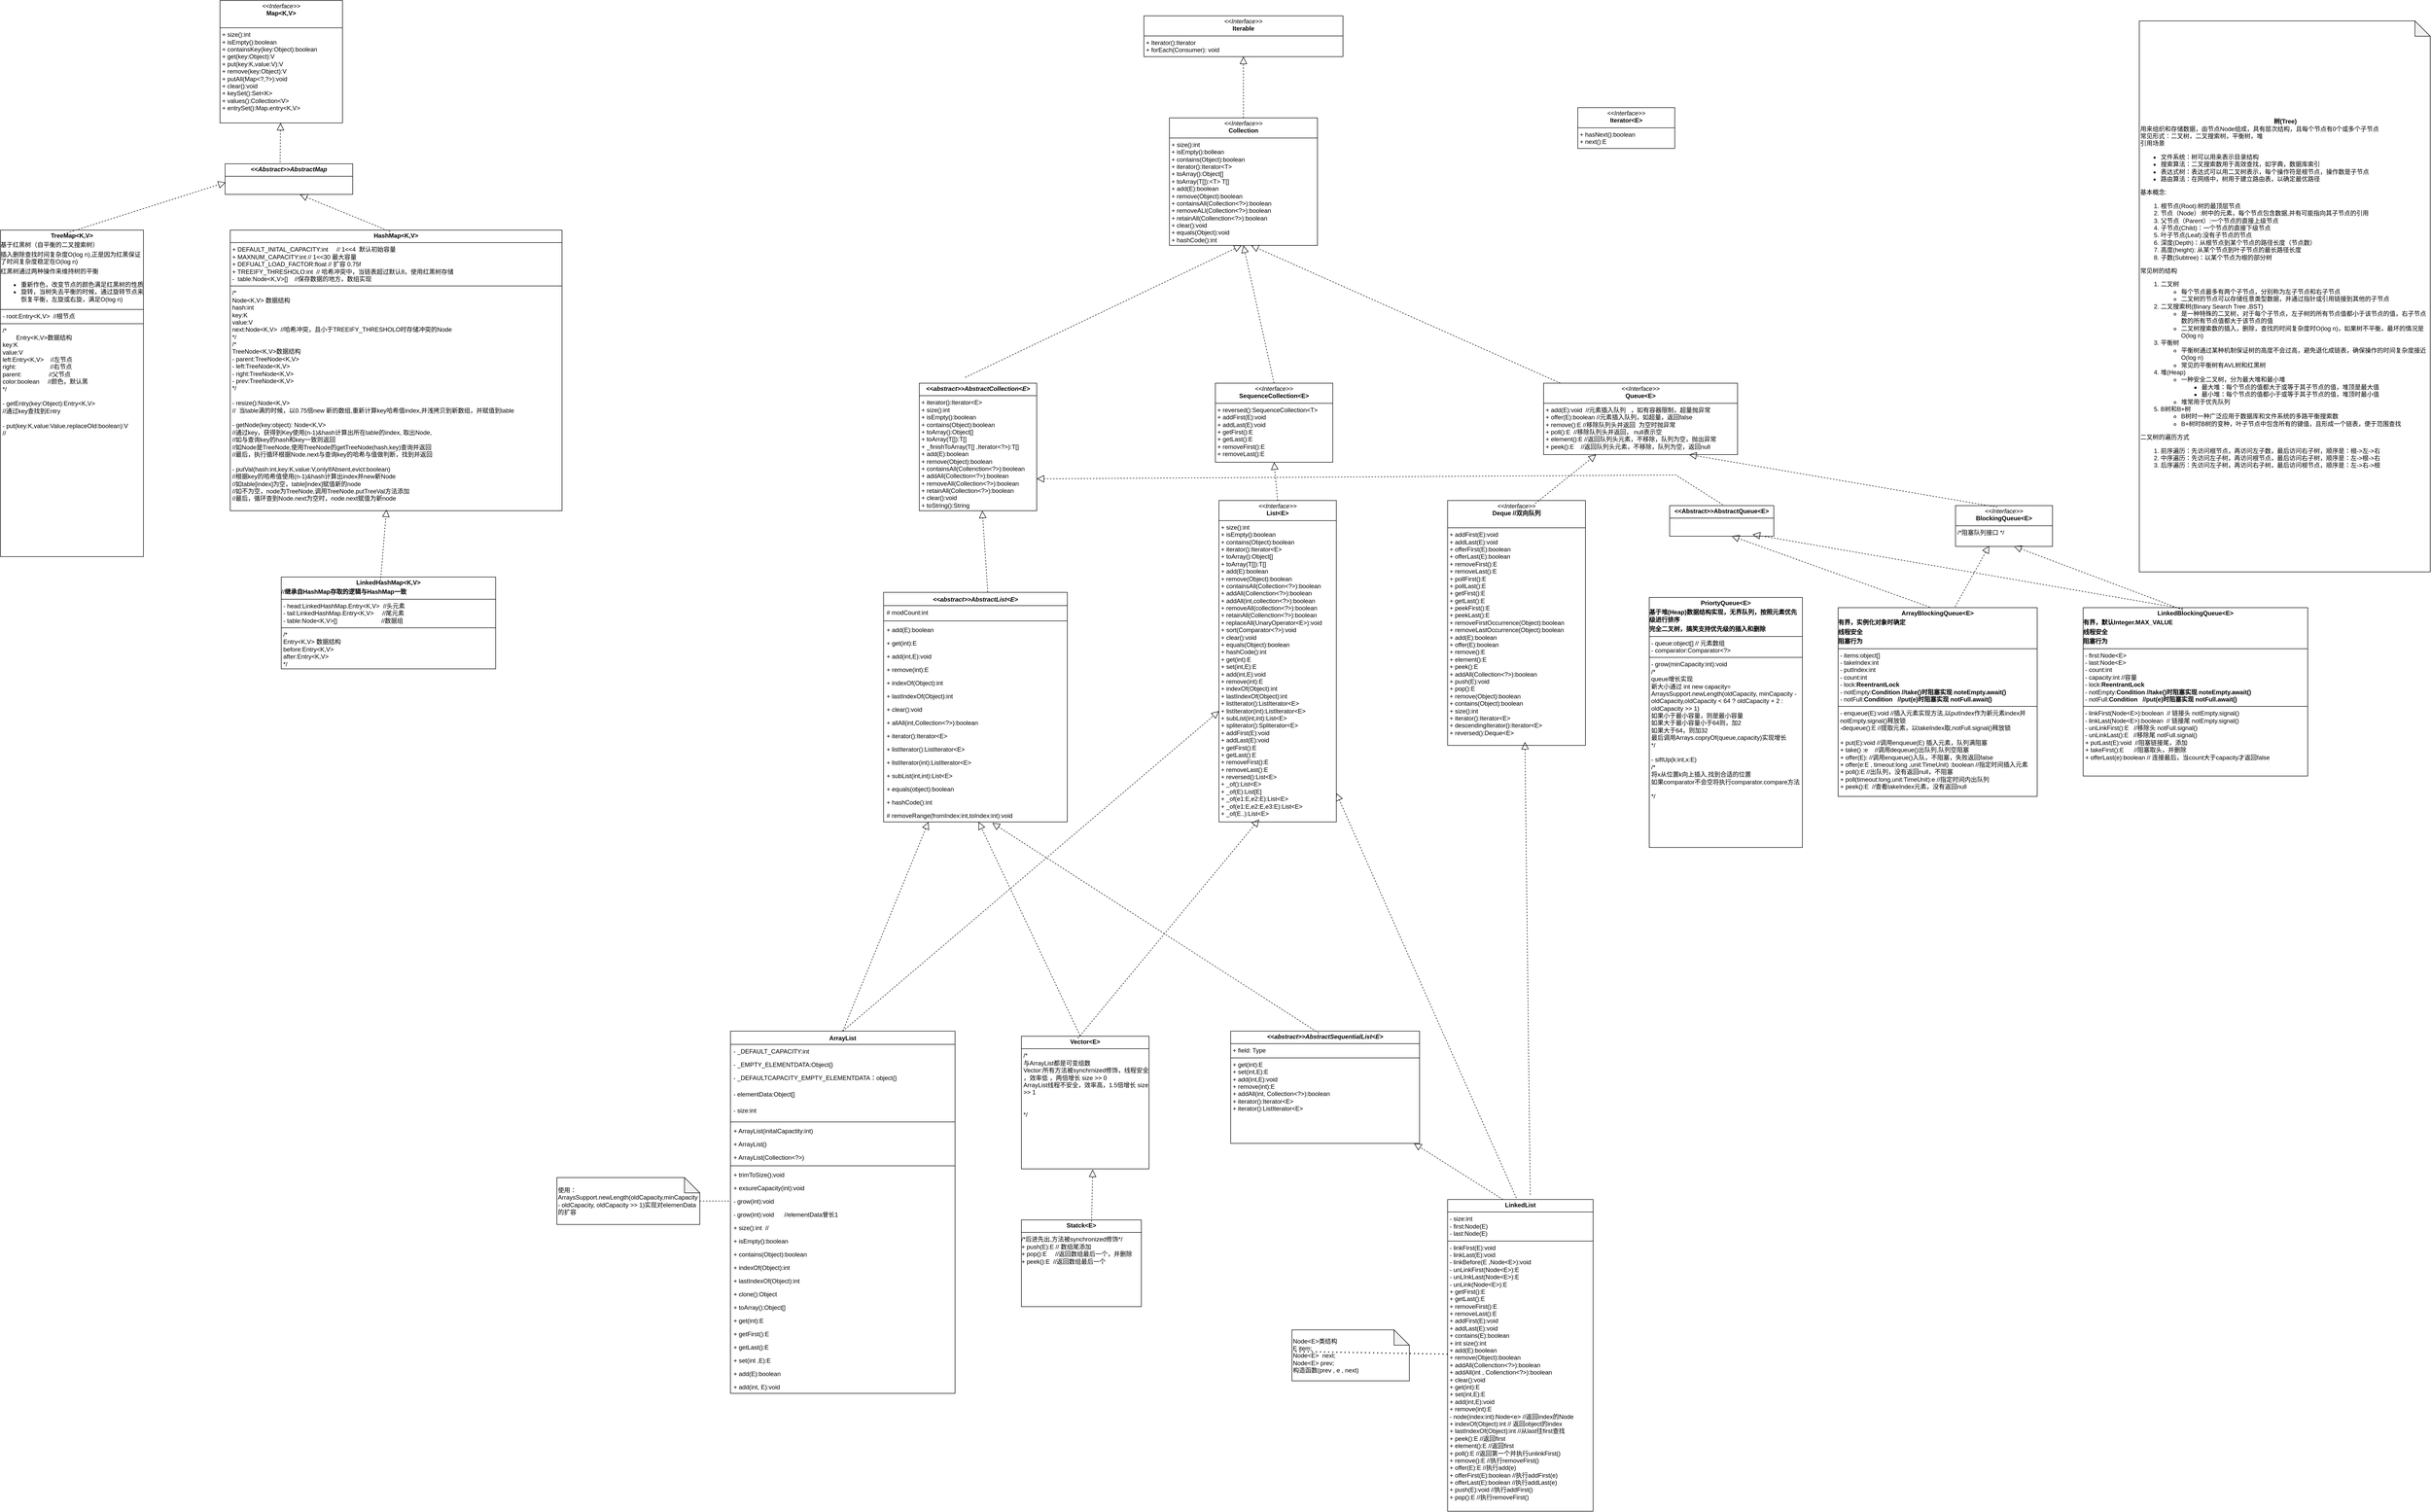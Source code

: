 <mxfile version="24.7.17">
  <diagram name="第 1 页" id="YbzWW5LpQO2l_ZJEJGdQ">
    <mxGraphModel dx="4468" dy="2304" grid="1" gridSize="10" guides="1" tooltips="1" connect="1" arrows="1" fold="1" page="1" pageScale="1" pageWidth="827" pageHeight="1169" math="0" shadow="0">
      <root>
        <mxCell id="0" />
        <mxCell id="1" parent="0" />
        <mxCell id="81L4wlxiSWu801nx8BuZ-2" value="&lt;p style=&quot;margin:0px;margin-top:4px;text-align:center;&quot;&gt;&lt;i&gt;&amp;lt;&amp;lt;Interface&amp;gt;&amp;gt;&lt;/i&gt;&lt;br&gt;&lt;b&gt;Iterable&lt;/b&gt;&lt;/p&gt;&lt;hr size=&quot;1&quot; style=&quot;border-style:solid;&quot;&gt;&lt;p style=&quot;margin:0px;margin-left:4px;&quot;&gt;+ Iterator():Iterator&lt;br&gt;+ forEach(Consumer): void&lt;/p&gt;" style="verticalAlign=top;align=left;overflow=fill;html=1;whiteSpace=wrap;strokeColor=default;fontFamily=Helvetica;fontSize=12;fontColor=default;fillColor=default;" parent="1" vertex="1">
          <mxGeometry x="-560" y="-530" width="390" height="80" as="geometry" />
        </mxCell>
        <mxCell id="81L4wlxiSWu801nx8BuZ-3" value="&lt;p style=&quot;margin:0px;margin-top:4px;text-align:center;&quot;&gt;&lt;i&gt;&amp;lt;&amp;lt;Interface&amp;gt;&amp;gt;&lt;/i&gt;&lt;br&gt;&lt;b&gt;Iterator&amp;lt;E&amp;gt;&lt;/b&gt;&lt;/p&gt;&lt;hr size=&quot;1&quot; style=&quot;border-style:solid;&quot;&gt;&lt;p style=&quot;margin:0px;margin-left:4px;&quot;&gt;+ hasNext():boolean&lt;br&gt;+ next():E&lt;/p&gt;" style="verticalAlign=top;align=left;overflow=fill;html=1;whiteSpace=wrap;strokeColor=default;fontFamily=Helvetica;fontSize=12;fontColor=default;fillColor=default;" parent="1" vertex="1">
          <mxGeometry x="290" y="-350" width="190" height="80" as="geometry" />
        </mxCell>
        <mxCell id="81L4wlxiSWu801nx8BuZ-4" value="&lt;p style=&quot;margin:0px;margin-top:4px;text-align:center;&quot;&gt;&lt;i&gt;&amp;lt;&amp;lt;Interface&amp;gt;&amp;gt;&lt;/i&gt;&lt;br&gt;&lt;b&gt;Collection&lt;/b&gt;&lt;/p&gt;&lt;hr size=&quot;1&quot; style=&quot;border-style:solid;&quot;&gt;&lt;p style=&quot;margin:0px;margin-left:4px;&quot;&gt;+ size():int&lt;br&gt;+ isEmpty():bollean&lt;/p&gt;&lt;p style=&quot;margin:0px;margin-left:4px;&quot;&gt;+ contains(Object):boolean&lt;/p&gt;&lt;p style=&quot;margin:0px;margin-left:4px;&quot;&gt;+ iterator():Iterator&amp;lt;T&amp;gt;&lt;/p&gt;&lt;p style=&quot;margin:0px;margin-left:4px;&quot;&gt;+ toArray():Object[]&lt;/p&gt;&lt;p style=&quot;margin:0px;margin-left:4px;&quot;&gt;+ toArray(T[]):&amp;lt;T&amp;gt; T[]&lt;/p&gt;&lt;p style=&quot;margin:0px;margin-left:4px;&quot;&gt;+ add(E):boolean&lt;/p&gt;&lt;p style=&quot;margin:0px;margin-left:4px;&quot;&gt;+ remove(Object):boolean&lt;/p&gt;&lt;p style=&quot;margin:0px;margin-left:4px;&quot;&gt;+ containsAll(Collection&amp;lt;?&amp;gt;):boolean&lt;/p&gt;&lt;p style=&quot;margin:0px;margin-left:4px;&quot;&gt;+ removeALl(Collection&amp;lt;?&amp;gt;):boolean&lt;/p&gt;&lt;p style=&quot;margin:0px;margin-left:4px;&quot;&gt;+ retainAll(Collenction&amp;lt;?&amp;gt;):boolean&lt;/p&gt;&lt;p style=&quot;margin:0px;margin-left:4px;&quot;&gt;+ clear():void&lt;/p&gt;&lt;p style=&quot;margin:0px;margin-left:4px;&quot;&gt;+ equals(Object):void&lt;/p&gt;&lt;p style=&quot;margin:0px;margin-left:4px;&quot;&gt;+ hashCode():int&lt;/p&gt;&lt;p style=&quot;margin:0px;margin-left:4px;&quot;&gt;&lt;br&gt;&lt;/p&gt;" style="verticalAlign=top;align=left;overflow=fill;html=1;whiteSpace=wrap;strokeColor=default;fontFamily=Helvetica;fontSize=12;fontColor=default;fillColor=default;" parent="1" vertex="1">
          <mxGeometry x="-510" y="-330" width="290" height="250" as="geometry" />
        </mxCell>
        <mxCell id="81L4wlxiSWu801nx8BuZ-5" value="" style="endArrow=block;dashed=1;endFill=0;endSize=12;html=1;rounded=0;fontFamily=Helvetica;fontSize=12;fontColor=default;entryX=0.5;entryY=1;entryDx=0;entryDy=0;" parent="1" source="81L4wlxiSWu801nx8BuZ-4" target="81L4wlxiSWu801nx8BuZ-2" edge="1">
          <mxGeometry width="160" relative="1" as="geometry">
            <mxPoint x="450" y="510" as="sourcePoint" />
            <mxPoint x="610" y="510" as="targetPoint" />
          </mxGeometry>
        </mxCell>
        <mxCell id="81L4wlxiSWu801nx8BuZ-7" value="&lt;p style=&quot;margin:0px;margin-top:4px;text-align:center;&quot;&gt;&lt;i&gt;&amp;lt;&amp;lt;Interface&amp;gt;&amp;gt;&lt;/i&gt;&lt;br&gt;&lt;b&gt;SequenceCollection&amp;lt;E&amp;gt;&lt;/b&gt;&lt;/p&gt;&lt;hr size=&quot;1&quot; style=&quot;border-style:solid;&quot;&gt;&lt;p style=&quot;margin:0px;margin-left:4px;&quot;&gt;+ reversed():SequenceCollection&amp;lt;T&amp;gt;&lt;br&gt;+ addFirst(E):void&lt;/p&gt;&lt;p style=&quot;margin:0px;margin-left:4px;&quot;&gt;+ addLast(E):void&lt;/p&gt;&lt;p style=&quot;margin:0px;margin-left:4px;&quot;&gt;+ getFirst():E&lt;/p&gt;&lt;p style=&quot;margin:0px;margin-left:4px;&quot;&gt;+ getLast():E&lt;/p&gt;&lt;p style=&quot;margin:0px;margin-left:4px;&quot;&gt;+ removeFirst():E&lt;/p&gt;&lt;p style=&quot;margin:0px;margin-left:4px;&quot;&gt;+ removeLast():E&lt;/p&gt;&lt;p style=&quot;margin:0px;margin-left:4px;&quot;&gt;&lt;br&gt;&lt;/p&gt;&lt;p style=&quot;margin:0px;margin-left:4px;&quot;&gt;&lt;br&gt;&lt;/p&gt;" style="verticalAlign=top;align=left;overflow=fill;html=1;whiteSpace=wrap;strokeColor=default;fontFamily=Helvetica;fontSize=12;fontColor=default;fillColor=default;" parent="1" vertex="1">
          <mxGeometry x="-420" y="190" width="230" height="155" as="geometry" />
        </mxCell>
        <mxCell id="81L4wlxiSWu801nx8BuZ-8" value="" style="endArrow=block;dashed=1;endFill=0;endSize=12;html=1;rounded=0;fontFamily=Helvetica;fontSize=12;fontColor=default;exitX=0.5;exitY=0;exitDx=0;exitDy=0;entryX=0.5;entryY=1;entryDx=0;entryDy=0;" parent="1" source="81L4wlxiSWu801nx8BuZ-7" target="81L4wlxiSWu801nx8BuZ-4" edge="1">
          <mxGeometry width="160" relative="1" as="geometry">
            <mxPoint x="342.01" y="524" as="sourcePoint" />
            <mxPoint x="327.98" y="450" as="targetPoint" />
          </mxGeometry>
        </mxCell>
        <mxCell id="81L4wlxiSWu801nx8BuZ-9" value="&lt;p style=&quot;margin:0px;margin-top:4px;text-align:center;&quot;&gt;&lt;i&gt;&amp;lt;&amp;lt;Interface&amp;gt;&amp;gt;&lt;/i&gt;&lt;br&gt;&lt;b&gt;List&amp;lt;E&amp;gt;&lt;/b&gt;&lt;/p&gt;&lt;hr size=&quot;1&quot; style=&quot;border-style:solid;&quot;&gt;&lt;p style=&quot;margin:0px;margin-left:4px;&quot;&gt;+ size():int&lt;/p&gt;&lt;p style=&quot;margin:0px;margin-left:4px;&quot;&gt;+ isEmpty():boolean&lt;/p&gt;&lt;p style=&quot;margin:0px;margin-left:4px;&quot;&gt;+ contains(Object):boolean&lt;/p&gt;&lt;p style=&quot;margin:0px;margin-left:4px;&quot;&gt;+ iterator():Iterator&amp;lt;E&amp;gt;&lt;/p&gt;&lt;p style=&quot;margin:0px;margin-left:4px;&quot;&gt;+ toArray():Object[]&lt;/p&gt;&lt;p style=&quot;margin:0px;margin-left:4px;&quot;&gt;+ toArray(T[]):T[]&lt;/p&gt;&lt;p style=&quot;margin:0px;margin-left:4px;&quot;&gt;+ add(E):boolean&lt;/p&gt;&lt;p style=&quot;margin:0px;margin-left:4px;&quot;&gt;+ remove(Object):boolean&lt;/p&gt;&lt;p style=&quot;margin:0px;margin-left:4px;&quot;&gt;+ containsAll(Collection&amp;lt;?&amp;gt;):boolean&lt;/p&gt;&lt;p style=&quot;margin:0px;margin-left:4px;&quot;&gt;+ addAll(Collenction&amp;lt;?&amp;gt;):boolean&lt;/p&gt;&lt;p style=&quot;margin:0px;margin-left:4px;&quot;&gt;+ addAll(int,collection&amp;lt;?&amp;gt;):boolean&lt;/p&gt;&lt;p style=&quot;margin:0px;margin-left:4px;&quot;&gt;+ removeAll(collection&amp;lt;?&amp;gt;):boolean&lt;/p&gt;&lt;p style=&quot;margin:0px;margin-left:4px;&quot;&gt;+ retainAll(Collenction&amp;lt;?&amp;gt;):boolean&lt;/p&gt;&lt;p style=&quot;margin:0px;margin-left:4px;&quot;&gt;+ replaceAll(UnaryOperator&amp;lt;E&amp;gt;):void&lt;/p&gt;&lt;p style=&quot;margin:0px;margin-left:4px;&quot;&gt;+ sort(Comparator&amp;lt;?&amp;gt;):void&lt;/p&gt;&lt;p style=&quot;margin:0px;margin-left:4px;&quot;&gt;+ clear():void&lt;/p&gt;&lt;p style=&quot;margin:0px;margin-left:4px;&quot;&gt;+ equals(Object):boolean&lt;/p&gt;&lt;p style=&quot;margin:0px;margin-left:4px;&quot;&gt;+ hashCode():int&lt;/p&gt;&lt;p style=&quot;margin:0px;margin-left:4px;&quot;&gt;+ get(int):E&lt;/p&gt;&lt;p style=&quot;margin:0px;margin-left:4px;&quot;&gt;+ set(int,E):E&lt;/p&gt;&lt;p style=&quot;margin:0px;margin-left:4px;&quot;&gt;+ add(int,E):void&lt;/p&gt;&lt;p style=&quot;margin:0px;margin-left:4px;&quot;&gt;+ remove(int):E&lt;/p&gt;&lt;p style=&quot;margin:0px;margin-left:4px;&quot;&gt;+ indexOf(Object):int&lt;/p&gt;&lt;p style=&quot;margin:0px;margin-left:4px;&quot;&gt;+ lastIndexOf(Object):int&lt;/p&gt;&lt;p style=&quot;margin:0px;margin-left:4px;&quot;&gt;+ listIterator():ListIterator&amp;lt;E&amp;gt;&lt;/p&gt;&lt;p style=&quot;margin:0px;margin-left:4px;&quot;&gt;+ listIterator(int):ListIterator&amp;lt;E&amp;gt;&lt;/p&gt;&lt;p style=&quot;margin:0px;margin-left:4px;&quot;&gt;+ subList(int,int):List&amp;lt;E&amp;gt;&lt;/p&gt;&lt;p style=&quot;margin:0px;margin-left:4px;&quot;&gt;+ spliterator():Spliterator&amp;lt;E&amp;gt;&lt;/p&gt;&lt;p style=&quot;margin:0px;margin-left:4px;&quot;&gt;+ addFirst(E):void&lt;/p&gt;&lt;p style=&quot;margin:0px;margin-left:4px;&quot;&gt;+ addLast(E):void&lt;/p&gt;&lt;p style=&quot;margin:0px;margin-left:4px;&quot;&gt;+ getFirst():E&lt;/p&gt;&lt;p style=&quot;margin:0px;margin-left:4px;&quot;&gt;+ getLast():E&lt;/p&gt;&lt;p style=&quot;margin:0px;margin-left:4px;&quot;&gt;+ removeFirst():E&lt;/p&gt;&lt;p style=&quot;margin:0px;margin-left:4px;&quot;&gt;+ removeLast():E&lt;/p&gt;&lt;p style=&quot;margin:0px;margin-left:4px;&quot;&gt;+ reversed():List&amp;lt;E&amp;gt;&lt;/p&gt;&lt;p style=&quot;margin:0px;margin-left:4px;&quot;&gt;+ _of():List&amp;lt;E&amp;gt;&lt;/p&gt;&lt;p style=&quot;margin:0px;margin-left:4px;&quot;&gt;+ _of(E):List[E]&lt;/p&gt;&lt;p style=&quot;margin:0px;margin-left:4px;&quot;&gt;+ _of(e1:E,e2:E):List&amp;lt;E&amp;gt;&lt;/p&gt;&lt;p style=&quot;margin:0px;margin-left:4px;&quot;&gt;+ _of(e1:E,e2:E,e3:E):List&amp;lt;E&amp;gt;&lt;/p&gt;&lt;p style=&quot;margin:0px;margin-left:4px;&quot;&gt;+ _of(E..):List&amp;lt;E&amp;gt;&lt;/p&gt;" style="verticalAlign=top;align=left;overflow=fill;html=1;whiteSpace=wrap;strokeColor=default;fontFamily=Helvetica;fontSize=12;fontColor=default;fillColor=default;" parent="1" vertex="1">
          <mxGeometry x="-413" y="420" width="230" height="630" as="geometry" />
        </mxCell>
        <mxCell id="81L4wlxiSWu801nx8BuZ-10" value="" style="endArrow=block;dashed=1;endFill=0;endSize=12;html=1;rounded=0;fontFamily=Helvetica;fontSize=12;fontColor=default;exitX=0.5;exitY=0;exitDx=0;exitDy=0;entryX=0.5;entryY=1;entryDx=0;entryDy=0;" parent="1" source="81L4wlxiSWu801nx8BuZ-9" target="81L4wlxiSWu801nx8BuZ-7" edge="1">
          <mxGeometry width="160" relative="1" as="geometry">
            <mxPoint x="450" y="430" as="sourcePoint" />
            <mxPoint x="610" y="430" as="targetPoint" />
          </mxGeometry>
        </mxCell>
        <mxCell id="81L4wlxiSWu801nx8BuZ-11" value="&lt;p style=&quot;margin:0px;margin-top:4px;text-align:center;&quot;&gt;&lt;i&gt;&lt;b style=&quot;background-color: initial;&quot;&gt;&amp;lt;&amp;lt;abstract&amp;gt;&amp;gt;&lt;/b&gt;&lt;b&gt;AbstractCollection&amp;lt;E&amp;gt;&lt;/b&gt;&lt;/i&gt;&lt;/p&gt;&lt;hr size=&quot;1&quot; style=&quot;border-style:solid;&quot;&gt;&lt;p style=&quot;margin:0px;margin-left:4px;&quot;&gt;&lt;span style=&quot;background-color: initial;&quot;&gt;+ iterator():Iterator&amp;lt;E&amp;gt;&lt;/span&gt;&lt;/p&gt;&lt;p style=&quot;margin:0px;margin-left:4px;&quot;&gt;&lt;span style=&quot;background-color: initial;&quot;&gt;+ size():int&lt;/span&gt;&lt;/p&gt;&lt;p style=&quot;margin:0px;margin-left:4px;&quot;&gt;&lt;span style=&quot;background-color: initial;&quot;&gt;+ isEmpty():boolean&lt;/span&gt;&lt;/p&gt;&lt;p style=&quot;margin:0px;margin-left:4px;&quot;&gt;&lt;span style=&quot;background-color: initial;&quot;&gt;+ contains(Object):boolean&lt;/span&gt;&lt;/p&gt;&lt;p style=&quot;margin:0px;margin-left:4px;&quot;&gt;&lt;span style=&quot;background-color: initial;&quot;&gt;+ toArray():Object[]&lt;/span&gt;&lt;/p&gt;&lt;p style=&quot;margin:0px;margin-left:4px;&quot;&gt;&lt;span style=&quot;background-color: initial;&quot;&gt;+ toArray(T[]):T[]&lt;/span&gt;&lt;/p&gt;&lt;p style=&quot;margin:0px;margin-left:4px;&quot;&gt;&lt;span style=&quot;background-color: initial;&quot;&gt;+ _finishToArray(T[] ,Iterator&amp;lt;?&amp;gt;):T[]&lt;/span&gt;&lt;/p&gt;&lt;p style=&quot;margin:0px;margin-left:4px;&quot;&gt;&lt;span style=&quot;background-color: initial;&quot;&gt;+ add(E):boolean&lt;/span&gt;&lt;/p&gt;&lt;p style=&quot;margin:0px;margin-left:4px;&quot;&gt;&lt;span style=&quot;background-color: initial;&quot;&gt;+ remove(Object):boolean&lt;/span&gt;&lt;/p&gt;&lt;p style=&quot;margin:0px;margin-left:4px;&quot;&gt;&lt;span style=&quot;background-color: initial;&quot;&gt;+ containsAll(Collenction&amp;lt;?&amp;gt;):boolean&lt;/span&gt;&lt;/p&gt;&lt;p style=&quot;margin:0px;margin-left:4px;&quot;&gt;&lt;span style=&quot;background-color: initial;&quot;&gt;+ addAll(Collection&amp;lt;?&amp;gt;):boolean&lt;/span&gt;&lt;/p&gt;&lt;p style=&quot;margin:0px;margin-left:4px;&quot;&gt;&lt;span style=&quot;background-color: initial;&quot;&gt;+ removeAll(Collection&amp;lt;?&amp;gt;):boolean&lt;/span&gt;&lt;/p&gt;&lt;p style=&quot;margin:0px;margin-left:4px;&quot;&gt;&lt;span style=&quot;background-color: initial;&quot;&gt;+ retainAll(Collection&amp;lt;?&amp;gt;):boolean&lt;/span&gt;&lt;/p&gt;&lt;p style=&quot;margin:0px;margin-left:4px;&quot;&gt;&lt;span style=&quot;background-color: initial;&quot;&gt;+ clear():void&lt;/span&gt;&lt;/p&gt;&lt;p style=&quot;margin:0px;margin-left:4px;&quot;&gt;&lt;span style=&quot;background-color: initial;&quot;&gt;+ toString():String&lt;/span&gt;&lt;/p&gt;&lt;p style=&quot;margin:0px;margin-left:4px;&quot;&gt;&lt;span style=&quot;background-color: initial;&quot;&gt;&lt;br&gt;&lt;/span&gt;&lt;/p&gt;" style="verticalAlign=top;align=left;overflow=fill;html=1;whiteSpace=wrap;strokeColor=default;fontFamily=Helvetica;fontSize=12;fontColor=default;fillColor=default;" parent="1" vertex="1">
          <mxGeometry x="-1000" y="190" width="230" height="250" as="geometry" />
        </mxCell>
        <mxCell id="81L4wlxiSWu801nx8BuZ-12" value="" style="endArrow=block;dashed=1;endFill=0;endSize=12;html=1;rounded=0;fontFamily=Helvetica;fontSize=12;fontColor=default;exitX=0.443;exitY=-0.032;exitDx=0;exitDy=0;exitPerimeter=0;entryX=0.528;entryY=1.013;entryDx=0;entryDy=0;entryPerimeter=0;" parent="1" edge="1">
          <mxGeometry width="160" relative="1" as="geometry">
            <mxPoint x="-910.0" y="178.75" as="sourcePoint" />
            <mxPoint x="-368.77" y="-80" as="targetPoint" />
          </mxGeometry>
        </mxCell>
        <mxCell id="81L4wlxiSWu801nx8BuZ-13" value="" style="endArrow=block;dashed=1;endFill=0;endSize=12;html=1;rounded=0;fontFamily=Helvetica;fontSize=12;fontColor=default;exitX=0.567;exitY=-0.001;exitDx=0;exitDy=0;exitPerimeter=0;" parent="1" source="81L4wlxiSWu801nx8BuZ-50" target="81L4wlxiSWu801nx8BuZ-11" edge="1">
          <mxGeometry width="160" relative="1" as="geometry">
            <mxPoint x="-2.274e-13" y="740" as="sourcePoint" />
            <mxPoint x="34.07" y="659.5" as="targetPoint" />
          </mxGeometry>
        </mxCell>
        <mxCell id="81L4wlxiSWu801nx8BuZ-18" value="ArrayList" style="swimlane;fontStyle=1;align=center;verticalAlign=top;childLayout=stackLayout;horizontal=1;startSize=26;horizontalStack=0;resizeParent=1;resizeParentMax=0;resizeLast=0;collapsible=1;marginBottom=0;whiteSpace=wrap;html=1;strokeColor=default;fontFamily=Helvetica;fontSize=12;fontColor=default;fillColor=default;" parent="1" vertex="1">
          <mxGeometry x="-1370" y="1460" width="440" height="710" as="geometry">
            <mxRectangle x="-360" y="1083" width="100" height="30" as="alternateBounds" />
          </mxGeometry>
        </mxCell>
        <mxCell id="81L4wlxiSWu801nx8BuZ-22" value="- _DEFAULT_CAPACITY:int&lt;div&gt;&lt;br&gt;&lt;/div&gt;" style="text;strokeColor=none;fillColor=none;align=left;verticalAlign=top;spacingLeft=4;spacingRight=4;overflow=hidden;rotatable=0;points=[[0,0.5],[1,0.5]];portConstraint=eastwest;whiteSpace=wrap;html=1;fontFamily=Helvetica;fontSize=12;fontColor=default;" parent="81L4wlxiSWu801nx8BuZ-18" vertex="1">
          <mxGeometry y="26" width="440" height="26" as="geometry" />
        </mxCell>
        <object label="&lt;div&gt;- _EMPTY_ELEMENTDATA:Object{}&lt;/div&gt;" em="12" id="81L4wlxiSWu801nx8BuZ-23">
          <mxCell style="text;strokeColor=none;fillColor=none;align=left;verticalAlign=top;spacingLeft=4;spacingRight=4;overflow=hidden;rotatable=0;points=[[0,0.5],[1,0.5]];portConstraint=eastwest;whiteSpace=wrap;html=1;fontFamily=Helvetica;fontSize=12;fontColor=default;" parent="81L4wlxiSWu801nx8BuZ-18" vertex="1">
            <mxGeometry y="52" width="440" height="26" as="geometry" />
          </mxCell>
        </object>
        <object label="&lt;div&gt;- _DEFAULTCAPACITY_EMPTY_ELEMENTDATA：object{}&lt;/div&gt;" em="12" id="81L4wlxiSWu801nx8BuZ-25">
          <mxCell style="text;strokeColor=none;fillColor=none;align=left;verticalAlign=top;spacingLeft=4;spacingRight=4;overflow=hidden;rotatable=0;points=[[0,0.5],[1,0.5]];portConstraint=eastwest;whiteSpace=wrap;html=1;fontFamily=Helvetica;fontSize=12;fontColor=default;" parent="81L4wlxiSWu801nx8BuZ-18" vertex="1">
            <mxGeometry y="78" width="440" height="32" as="geometry" />
          </mxCell>
        </object>
        <object label="- elementData:Object[]" em="12" id="81L4wlxiSWu801nx8BuZ-24">
          <mxCell style="text;strokeColor=none;fillColor=none;align=left;verticalAlign=top;spacingLeft=4;spacingRight=4;overflow=hidden;rotatable=0;points=[[0,0.5],[1,0.5]];portConstraint=eastwest;whiteSpace=wrap;html=1;fontFamily=Helvetica;fontSize=12;fontColor=default;" parent="81L4wlxiSWu801nx8BuZ-18" vertex="1">
            <mxGeometry y="110" width="440" height="32" as="geometry" />
          </mxCell>
        </object>
        <object label="- size:int" em="12" id="81L4wlxiSWu801nx8BuZ-19">
          <mxCell style="text;strokeColor=none;fillColor=none;align=left;verticalAlign=top;spacingLeft=4;spacingRight=4;overflow=hidden;rotatable=0;points=[[0,0.5],[1,0.5]];portConstraint=eastwest;whiteSpace=wrap;html=1;fontFamily=Helvetica;fontSize=12;fontColor=default;" parent="81L4wlxiSWu801nx8BuZ-18" vertex="1">
            <mxGeometry y="142" width="440" height="32" as="geometry" />
          </mxCell>
        </object>
        <mxCell id="81L4wlxiSWu801nx8BuZ-39" value="" style="line;strokeWidth=1;fillColor=none;align=left;verticalAlign=middle;spacingTop=-1;spacingLeft=3;spacingRight=3;rotatable=0;labelPosition=right;points=[];portConstraint=eastwest;strokeColor=inherit;fontFamily=Helvetica;fontSize=12;fontColor=default;" parent="81L4wlxiSWu801nx8BuZ-18" vertex="1">
          <mxGeometry y="174" width="440" height="8" as="geometry" />
        </mxCell>
        <mxCell id="81L4wlxiSWu801nx8BuZ-29" value="+ ArrayList(initalCapactity:int)" style="text;strokeColor=none;fillColor=none;align=left;verticalAlign=top;spacingLeft=4;spacingRight=4;overflow=hidden;rotatable=0;points=[[0,0.5],[1,0.5]];portConstraint=eastwest;whiteSpace=wrap;html=1;fontFamily=Helvetica;fontSize=12;fontColor=default;" parent="81L4wlxiSWu801nx8BuZ-18" vertex="1">
          <mxGeometry y="182" width="440" height="26" as="geometry" />
        </mxCell>
        <mxCell id="81L4wlxiSWu801nx8BuZ-30" value="+ ArrayList()&lt;div&gt;&lt;br&gt;&lt;/div&gt;" style="text;strokeColor=none;fillColor=none;align=left;verticalAlign=top;spacingLeft=4;spacingRight=4;overflow=hidden;rotatable=0;points=[[0,0.5],[1,0.5]];portConstraint=eastwest;whiteSpace=wrap;html=1;fontFamily=Helvetica;fontSize=12;fontColor=default;" parent="81L4wlxiSWu801nx8BuZ-18" vertex="1">
          <mxGeometry y="208" width="440" height="26" as="geometry" />
        </mxCell>
        <mxCell id="81L4wlxiSWu801nx8BuZ-36" value="+ ArrayList(Collection&amp;lt;?&amp;gt;)&lt;div&gt;&lt;br&gt;&lt;/div&gt;" style="text;strokeColor=none;fillColor=none;align=left;verticalAlign=top;spacingLeft=4;spacingRight=4;overflow=hidden;rotatable=0;points=[[0,0.5],[1,0.5]];portConstraint=eastwest;whiteSpace=wrap;html=1;fontFamily=Helvetica;fontSize=12;fontColor=default;" parent="81L4wlxiSWu801nx8BuZ-18" vertex="1">
          <mxGeometry y="234" width="440" height="26" as="geometry" />
        </mxCell>
        <mxCell id="81L4wlxiSWu801nx8BuZ-20" value="" style="line;strokeWidth=1;fillColor=none;align=left;verticalAlign=middle;spacingTop=-1;spacingLeft=3;spacingRight=3;rotatable=0;labelPosition=right;points=[];portConstraint=eastwest;strokeColor=inherit;fontFamily=Helvetica;fontSize=12;fontColor=default;" parent="81L4wlxiSWu801nx8BuZ-18" vertex="1">
          <mxGeometry y="260" width="440" height="8" as="geometry" />
        </mxCell>
        <mxCell id="81L4wlxiSWu801nx8BuZ-37" value="&lt;div&gt;+ trimToSize();void&lt;/div&gt;" style="text;strokeColor=none;fillColor=none;align=left;verticalAlign=top;spacingLeft=4;spacingRight=4;overflow=hidden;rotatable=0;points=[[0,0.5],[1,0.5]];portConstraint=eastwest;whiteSpace=wrap;html=1;fontFamily=Helvetica;fontSize=12;fontColor=default;" parent="81L4wlxiSWu801nx8BuZ-18" vertex="1">
          <mxGeometry y="268" width="440" height="26" as="geometry" />
        </mxCell>
        <mxCell id="81L4wlxiSWu801nx8BuZ-93" value="&lt;div&gt;+ exsureCapacity(int):void&lt;/div&gt;" style="text;strokeColor=none;fillColor=none;align=left;verticalAlign=top;spacingLeft=4;spacingRight=4;overflow=hidden;rotatable=0;points=[[0,0.5],[1,0.5]];portConstraint=eastwest;whiteSpace=wrap;html=1;fontFamily=Helvetica;fontSize=12;fontColor=default;" parent="81L4wlxiSWu801nx8BuZ-18" vertex="1">
          <mxGeometry y="294" width="440" height="26" as="geometry" />
        </mxCell>
        <mxCell id="81L4wlxiSWu801nx8BuZ-94" value="&lt;div&gt;- grow(int):void&lt;/div&gt;&lt;div&gt;&lt;br&gt;&lt;/div&gt;" style="text;strokeColor=none;fillColor=none;align=left;verticalAlign=top;spacingLeft=4;spacingRight=4;overflow=hidden;rotatable=0;points=[[0,0.5],[1,0.5]];portConstraint=eastwest;whiteSpace=wrap;html=1;fontFamily=Helvetica;fontSize=12;fontColor=default;" parent="81L4wlxiSWu801nx8BuZ-18" vertex="1">
          <mxGeometry y="320" width="440" height="26" as="geometry" />
        </mxCell>
        <mxCell id="81L4wlxiSWu801nx8BuZ-103" value="&lt;div&gt;- grow(int):void&amp;nbsp; &amp;nbsp; &amp;nbsp; //elementData曾长1&lt;/div&gt;&lt;div&gt;&lt;br&gt;&lt;/div&gt;" style="text;strokeColor=none;fillColor=none;align=left;verticalAlign=top;spacingLeft=4;spacingRight=4;overflow=hidden;rotatable=0;points=[[0,0.5],[1,0.5]];portConstraint=eastwest;whiteSpace=wrap;html=1;fontFamily=Helvetica;fontSize=12;fontColor=default;" parent="81L4wlxiSWu801nx8BuZ-18" vertex="1">
          <mxGeometry y="346" width="440" height="26" as="geometry" />
        </mxCell>
        <mxCell id="81L4wlxiSWu801nx8BuZ-104" value="&lt;div&gt;+ size():int&amp;nbsp; //&lt;/div&gt;" style="text;strokeColor=none;fillColor=none;align=left;verticalAlign=top;spacingLeft=4;spacingRight=4;overflow=hidden;rotatable=0;points=[[0,0.5],[1,0.5]];portConstraint=eastwest;whiteSpace=wrap;html=1;fontFamily=Helvetica;fontSize=12;fontColor=default;" parent="81L4wlxiSWu801nx8BuZ-18" vertex="1">
          <mxGeometry y="372" width="440" height="26" as="geometry" />
        </mxCell>
        <mxCell id="81L4wlxiSWu801nx8BuZ-106" value="+ isEmpty():boolean" style="text;strokeColor=none;fillColor=none;align=left;verticalAlign=top;spacingLeft=4;spacingRight=4;overflow=hidden;rotatable=0;points=[[0,0.5],[1,0.5]];portConstraint=eastwest;whiteSpace=wrap;html=1;fontFamily=Helvetica;fontSize=12;fontColor=default;" parent="81L4wlxiSWu801nx8BuZ-18" vertex="1">
          <mxGeometry y="398" width="440" height="26" as="geometry" />
        </mxCell>
        <mxCell id="81L4wlxiSWu801nx8BuZ-107" value="+ contains(Object):boolean" style="text;strokeColor=none;fillColor=none;align=left;verticalAlign=top;spacingLeft=4;spacingRight=4;overflow=hidden;rotatable=0;points=[[0,0.5],[1,0.5]];portConstraint=eastwest;whiteSpace=wrap;html=1;fontFamily=Helvetica;fontSize=12;fontColor=default;" parent="81L4wlxiSWu801nx8BuZ-18" vertex="1">
          <mxGeometry y="424" width="440" height="26" as="geometry" />
        </mxCell>
        <mxCell id="81L4wlxiSWu801nx8BuZ-108" value="+ indexOf(Object):int" style="text;strokeColor=none;fillColor=none;align=left;verticalAlign=top;spacingLeft=4;spacingRight=4;overflow=hidden;rotatable=0;points=[[0,0.5],[1,0.5]];portConstraint=eastwest;whiteSpace=wrap;html=1;fontFamily=Helvetica;fontSize=12;fontColor=default;" parent="81L4wlxiSWu801nx8BuZ-18" vertex="1">
          <mxGeometry y="450" width="440" height="26" as="geometry" />
        </mxCell>
        <mxCell id="81L4wlxiSWu801nx8BuZ-109" value="+ lastIndexOf(Object):int" style="text;strokeColor=none;fillColor=none;align=left;verticalAlign=top;spacingLeft=4;spacingRight=4;overflow=hidden;rotatable=0;points=[[0,0.5],[1,0.5]];portConstraint=eastwest;whiteSpace=wrap;html=1;fontFamily=Helvetica;fontSize=12;fontColor=default;" parent="81L4wlxiSWu801nx8BuZ-18" vertex="1">
          <mxGeometry y="476" width="440" height="26" as="geometry" />
        </mxCell>
        <mxCell id="81L4wlxiSWu801nx8BuZ-110" value="+ clone():Object" style="text;strokeColor=none;fillColor=none;align=left;verticalAlign=top;spacingLeft=4;spacingRight=4;overflow=hidden;rotatable=0;points=[[0,0.5],[1,0.5]];portConstraint=eastwest;whiteSpace=wrap;html=1;fontFamily=Helvetica;fontSize=12;fontColor=default;" parent="81L4wlxiSWu801nx8BuZ-18" vertex="1">
          <mxGeometry y="502" width="440" height="26" as="geometry" />
        </mxCell>
        <mxCell id="81L4wlxiSWu801nx8BuZ-111" value="+ toArray():Object[]" style="text;strokeColor=none;fillColor=none;align=left;verticalAlign=top;spacingLeft=4;spacingRight=4;overflow=hidden;rotatable=0;points=[[0,0.5],[1,0.5]];portConstraint=eastwest;whiteSpace=wrap;html=1;fontFamily=Helvetica;fontSize=12;fontColor=default;" parent="81L4wlxiSWu801nx8BuZ-18" vertex="1">
          <mxGeometry y="528" width="440" height="26" as="geometry" />
        </mxCell>
        <mxCell id="81L4wlxiSWu801nx8BuZ-112" value="+ get(int):E" style="text;strokeColor=none;fillColor=none;align=left;verticalAlign=top;spacingLeft=4;spacingRight=4;overflow=hidden;rotatable=0;points=[[0,0.5],[1,0.5]];portConstraint=eastwest;whiteSpace=wrap;html=1;fontFamily=Helvetica;fontSize=12;fontColor=default;" parent="81L4wlxiSWu801nx8BuZ-18" vertex="1">
          <mxGeometry y="554" width="440" height="26" as="geometry" />
        </mxCell>
        <mxCell id="81L4wlxiSWu801nx8BuZ-113" value="+ getFirst():E" style="text;strokeColor=none;fillColor=none;align=left;verticalAlign=top;spacingLeft=4;spacingRight=4;overflow=hidden;rotatable=0;points=[[0,0.5],[1,0.5]];portConstraint=eastwest;whiteSpace=wrap;html=1;fontFamily=Helvetica;fontSize=12;fontColor=default;" parent="81L4wlxiSWu801nx8BuZ-18" vertex="1">
          <mxGeometry y="580" width="440" height="26" as="geometry" />
        </mxCell>
        <mxCell id="81L4wlxiSWu801nx8BuZ-114" value="+ getLast():E" style="text;strokeColor=none;fillColor=none;align=left;verticalAlign=top;spacingLeft=4;spacingRight=4;overflow=hidden;rotatable=0;points=[[0,0.5],[1,0.5]];portConstraint=eastwest;whiteSpace=wrap;html=1;fontFamily=Helvetica;fontSize=12;fontColor=default;" parent="81L4wlxiSWu801nx8BuZ-18" vertex="1">
          <mxGeometry y="606" width="440" height="26" as="geometry" />
        </mxCell>
        <mxCell id="81L4wlxiSWu801nx8BuZ-115" value="+ set(int ,E):E" style="text;strokeColor=none;fillColor=none;align=left;verticalAlign=top;spacingLeft=4;spacingRight=4;overflow=hidden;rotatable=0;points=[[0,0.5],[1,0.5]];portConstraint=eastwest;whiteSpace=wrap;html=1;fontFamily=Helvetica;fontSize=12;fontColor=default;" parent="81L4wlxiSWu801nx8BuZ-18" vertex="1">
          <mxGeometry y="632" width="440" height="26" as="geometry" />
        </mxCell>
        <mxCell id="81L4wlxiSWu801nx8BuZ-116" value="+ add(E):boolean" style="text;strokeColor=none;fillColor=none;align=left;verticalAlign=top;spacingLeft=4;spacingRight=4;overflow=hidden;rotatable=0;points=[[0,0.5],[1,0.5]];portConstraint=eastwest;whiteSpace=wrap;html=1;fontFamily=Helvetica;fontSize=12;fontColor=default;" parent="81L4wlxiSWu801nx8BuZ-18" vertex="1">
          <mxGeometry y="658" width="440" height="26" as="geometry" />
        </mxCell>
        <mxCell id="81L4wlxiSWu801nx8BuZ-117" value="+ add(int, E):void" style="text;strokeColor=none;fillColor=none;align=left;verticalAlign=top;spacingLeft=4;spacingRight=4;overflow=hidden;rotatable=0;points=[[0,0.5],[1,0.5]];portConstraint=eastwest;whiteSpace=wrap;html=1;fontFamily=Helvetica;fontSize=12;fontColor=default;" parent="81L4wlxiSWu801nx8BuZ-18" vertex="1">
          <mxGeometry y="684" width="440" height="26" as="geometry" />
        </mxCell>
        <mxCell id="81L4wlxiSWu801nx8BuZ-50" value="&lt;b&gt;&lt;i&gt;&amp;lt;&amp;lt;abstract&amp;gt;&amp;gt;AbstractList&amp;lt;E&amp;gt;&lt;/i&gt;&lt;/b&gt;" style="swimlane;fontStyle=1;align=center;verticalAlign=top;childLayout=stackLayout;horizontal=1;startSize=26;horizontalStack=0;resizeParent=1;resizeParentMax=0;resizeLast=0;collapsible=1;marginBottom=0;whiteSpace=wrap;html=1;strokeColor=default;fontFamily=Helvetica;fontSize=12;fontColor=default;fillColor=default;" parent="1" vertex="1">
          <mxGeometry x="-1070" y="600" width="360" height="450" as="geometry" />
        </mxCell>
        <mxCell id="81L4wlxiSWu801nx8BuZ-51" value="# modCount:int" style="text;strokeColor=none;fillColor=none;align=left;verticalAlign=top;spacingLeft=4;spacingRight=4;overflow=hidden;rotatable=0;points=[[0,0.5],[1,0.5]];portConstraint=eastwest;whiteSpace=wrap;html=1;fontFamily=Helvetica;fontSize=12;fontColor=default;" parent="81L4wlxiSWu801nx8BuZ-50" vertex="1">
          <mxGeometry y="26" width="360" height="26" as="geometry" />
        </mxCell>
        <mxCell id="81L4wlxiSWu801nx8BuZ-52" value="" style="line;strokeWidth=1;fillColor=none;align=left;verticalAlign=middle;spacingTop=-1;spacingLeft=3;spacingRight=3;rotatable=0;labelPosition=right;points=[];portConstraint=eastwest;strokeColor=inherit;fontFamily=Helvetica;fontSize=12;fontColor=default;" parent="81L4wlxiSWu801nx8BuZ-50" vertex="1">
          <mxGeometry y="52" width="360" height="8" as="geometry" />
        </mxCell>
        <mxCell id="81L4wlxiSWu801nx8BuZ-55" value="+ add(E):boolean" style="text;strokeColor=none;fillColor=none;align=left;verticalAlign=top;spacingLeft=4;spacingRight=4;overflow=hidden;rotatable=0;points=[[0,0.5],[1,0.5]];portConstraint=eastwest;whiteSpace=wrap;html=1;fontFamily=Helvetica;fontSize=12;fontColor=default;" parent="81L4wlxiSWu801nx8BuZ-50" vertex="1">
          <mxGeometry y="60" width="360" height="26" as="geometry" />
        </mxCell>
        <mxCell id="81L4wlxiSWu801nx8BuZ-54" value="+ get(int):E" style="text;strokeColor=none;fillColor=none;align=left;verticalAlign=top;spacingLeft=4;spacingRight=4;overflow=hidden;rotatable=0;points=[[0,0.5],[1,0.5]];portConstraint=eastwest;whiteSpace=wrap;html=1;fontFamily=Helvetica;fontSize=12;fontColor=default;" parent="81L4wlxiSWu801nx8BuZ-50" vertex="1">
          <mxGeometry y="86" width="360" height="26" as="geometry" />
        </mxCell>
        <mxCell id="81L4wlxiSWu801nx8BuZ-56" value="+ add(int,E):void" style="text;strokeColor=none;fillColor=none;align=left;verticalAlign=top;spacingLeft=4;spacingRight=4;overflow=hidden;rotatable=0;points=[[0,0.5],[1,0.5]];portConstraint=eastwest;whiteSpace=wrap;html=1;fontFamily=Helvetica;fontSize=12;fontColor=default;" parent="81L4wlxiSWu801nx8BuZ-50" vertex="1">
          <mxGeometry y="112" width="360" height="26" as="geometry" />
        </mxCell>
        <mxCell id="81L4wlxiSWu801nx8BuZ-60" value="+ remove(int):E" style="text;strokeColor=none;fillColor=none;align=left;verticalAlign=top;spacingLeft=4;spacingRight=4;overflow=hidden;rotatable=0;points=[[0,0.5],[1,0.5]];portConstraint=eastwest;whiteSpace=wrap;html=1;fontFamily=Helvetica;fontSize=12;fontColor=default;" parent="81L4wlxiSWu801nx8BuZ-50" vertex="1">
          <mxGeometry y="138" width="360" height="26" as="geometry" />
        </mxCell>
        <mxCell id="81L4wlxiSWu801nx8BuZ-59" value="+ indexOf(Object):int" style="text;strokeColor=none;fillColor=none;align=left;verticalAlign=top;spacingLeft=4;spacingRight=4;overflow=hidden;rotatable=0;points=[[0,0.5],[1,0.5]];portConstraint=eastwest;whiteSpace=wrap;html=1;fontFamily=Helvetica;fontSize=12;fontColor=default;" parent="81L4wlxiSWu801nx8BuZ-50" vertex="1">
          <mxGeometry y="164" width="360" height="26" as="geometry" />
        </mxCell>
        <mxCell id="81L4wlxiSWu801nx8BuZ-58" value="+ lastIndexOf(Object):int" style="text;strokeColor=none;fillColor=none;align=left;verticalAlign=top;spacingLeft=4;spacingRight=4;overflow=hidden;rotatable=0;points=[[0,0.5],[1,0.5]];portConstraint=eastwest;whiteSpace=wrap;html=1;fontFamily=Helvetica;fontSize=12;fontColor=default;" parent="81L4wlxiSWu801nx8BuZ-50" vertex="1">
          <mxGeometry y="190" width="360" height="26" as="geometry" />
        </mxCell>
        <mxCell id="81L4wlxiSWu801nx8BuZ-61" value="+ clear():void" style="text;strokeColor=none;fillColor=none;align=left;verticalAlign=top;spacingLeft=4;spacingRight=4;overflow=hidden;rotatable=0;points=[[0,0.5],[1,0.5]];portConstraint=eastwest;whiteSpace=wrap;html=1;fontFamily=Helvetica;fontSize=12;fontColor=default;" parent="81L4wlxiSWu801nx8BuZ-50" vertex="1">
          <mxGeometry y="216" width="360" height="26" as="geometry" />
        </mxCell>
        <mxCell id="81L4wlxiSWu801nx8BuZ-62" value="+ allAll(int,Collection&amp;lt;?&amp;gt;):boolean" style="text;strokeColor=none;fillColor=none;align=left;verticalAlign=top;spacingLeft=4;spacingRight=4;overflow=hidden;rotatable=0;points=[[0,0.5],[1,0.5]];portConstraint=eastwest;whiteSpace=wrap;html=1;fontFamily=Helvetica;fontSize=12;fontColor=default;" parent="81L4wlxiSWu801nx8BuZ-50" vertex="1">
          <mxGeometry y="242" width="360" height="26" as="geometry" />
        </mxCell>
        <mxCell id="81L4wlxiSWu801nx8BuZ-63" value="+ iterator():Iterator&amp;lt;E&amp;gt;" style="text;strokeColor=none;fillColor=none;align=left;verticalAlign=top;spacingLeft=4;spacingRight=4;overflow=hidden;rotatable=0;points=[[0,0.5],[1,0.5]];portConstraint=eastwest;whiteSpace=wrap;html=1;fontFamily=Helvetica;fontSize=12;fontColor=default;" parent="81L4wlxiSWu801nx8BuZ-50" vertex="1">
          <mxGeometry y="268" width="360" height="26" as="geometry" />
        </mxCell>
        <mxCell id="81L4wlxiSWu801nx8BuZ-64" value="+ listIterator():ListIterator&amp;lt;E&amp;gt;" style="text;strokeColor=none;fillColor=none;align=left;verticalAlign=top;spacingLeft=4;spacingRight=4;overflow=hidden;rotatable=0;points=[[0,0.5],[1,0.5]];portConstraint=eastwest;whiteSpace=wrap;html=1;fontFamily=Helvetica;fontSize=12;fontColor=default;" parent="81L4wlxiSWu801nx8BuZ-50" vertex="1">
          <mxGeometry y="294" width="360" height="26" as="geometry" />
        </mxCell>
        <mxCell id="81L4wlxiSWu801nx8BuZ-65" value="+ listIterator(int):ListIterator&amp;lt;E&amp;gt;" style="text;strokeColor=none;fillColor=none;align=left;verticalAlign=top;spacingLeft=4;spacingRight=4;overflow=hidden;rotatable=0;points=[[0,0.5],[1,0.5]];portConstraint=eastwest;whiteSpace=wrap;html=1;fontFamily=Helvetica;fontSize=12;fontColor=default;" parent="81L4wlxiSWu801nx8BuZ-50" vertex="1">
          <mxGeometry y="320" width="360" height="26" as="geometry" />
        </mxCell>
        <mxCell id="81L4wlxiSWu801nx8BuZ-66" value="+ subList(int,int):List&amp;lt;E&amp;gt;" style="text;strokeColor=none;fillColor=none;align=left;verticalAlign=top;spacingLeft=4;spacingRight=4;overflow=hidden;rotatable=0;points=[[0,0.5],[1,0.5]];portConstraint=eastwest;whiteSpace=wrap;html=1;fontFamily=Helvetica;fontSize=12;fontColor=default;" parent="81L4wlxiSWu801nx8BuZ-50" vertex="1">
          <mxGeometry y="346" width="360" height="26" as="geometry" />
        </mxCell>
        <mxCell id="81L4wlxiSWu801nx8BuZ-68" value="+ equals(object):boolean" style="text;strokeColor=none;fillColor=none;align=left;verticalAlign=top;spacingLeft=4;spacingRight=4;overflow=hidden;rotatable=0;points=[[0,0.5],[1,0.5]];portConstraint=eastwest;whiteSpace=wrap;html=1;fontFamily=Helvetica;fontSize=12;fontColor=default;" parent="81L4wlxiSWu801nx8BuZ-50" vertex="1">
          <mxGeometry y="372" width="360" height="26" as="geometry" />
        </mxCell>
        <mxCell id="81L4wlxiSWu801nx8BuZ-69" value="+ hashCode():int" style="text;strokeColor=none;fillColor=none;align=left;verticalAlign=top;spacingLeft=4;spacingRight=4;overflow=hidden;rotatable=0;points=[[0,0.5],[1,0.5]];portConstraint=eastwest;whiteSpace=wrap;html=1;fontFamily=Helvetica;fontSize=12;fontColor=default;" parent="81L4wlxiSWu801nx8BuZ-50" vertex="1">
          <mxGeometry y="398" width="360" height="26" as="geometry" />
        </mxCell>
        <mxCell id="81L4wlxiSWu801nx8BuZ-53" value="# removeRange(fromIndex:int,toIndex:int):void" style="text;strokeColor=none;fillColor=none;align=left;verticalAlign=top;spacingLeft=4;spacingRight=4;overflow=hidden;rotatable=0;points=[[0,0.5],[1,0.5]];portConstraint=eastwest;whiteSpace=wrap;html=1;fontFamily=Helvetica;fontSize=12;fontColor=default;" parent="81L4wlxiSWu801nx8BuZ-50" vertex="1">
          <mxGeometry y="424" width="360" height="26" as="geometry" />
        </mxCell>
        <mxCell id="81L4wlxiSWu801nx8BuZ-92" value="" style="endArrow=block;dashed=1;endFill=0;endSize=12;html=1;rounded=0;fontFamily=Helvetica;fontSize=12;fontColor=default;exitX=0.5;exitY=0;exitDx=0;exitDy=0;" parent="1" source="81L4wlxiSWu801nx8BuZ-18" target="81L4wlxiSWu801nx8BuZ-50" edge="1">
          <mxGeometry width="160" relative="1" as="geometry">
            <mxPoint y="1230" as="sourcePoint" />
            <mxPoint x="160" y="1230" as="targetPoint" />
          </mxGeometry>
        </mxCell>
        <mxCell id="81L4wlxiSWu801nx8BuZ-96" value="&lt;div style=&quot;&quot;&gt;&lt;span style=&quot;background-color: initial;&quot;&gt;使用：ArraysSupport.newLength(oldCapacity,minCapacity - oldCapacity, oldCapacity &amp;gt;&amp;gt; 1)实现对elemenData&lt;/span&gt;&lt;/div&gt;&lt;div style=&quot;&quot;&gt;的扩容&lt;/div&gt;" style="shape=note;whiteSpace=wrap;html=1;backgroundOutline=1;darkOpacity=0.05;strokeColor=default;align=left;verticalAlign=middle;fontFamily=Helvetica;fontSize=12;fontColor=default;fillColor=default;" parent="1" vertex="1">
          <mxGeometry x="-1710" y="1747" width="280" height="92" as="geometry" />
        </mxCell>
        <mxCell id="81L4wlxiSWu801nx8BuZ-102" value="" style="endArrow=none;dashed=1;html=1;rounded=0;fontFamily=Helvetica;fontSize=12;fontColor=default;" parent="1" source="81L4wlxiSWu801nx8BuZ-96" target="81L4wlxiSWu801nx8BuZ-94" edge="1">
          <mxGeometry width="50" height="50" relative="1" as="geometry">
            <mxPoint x="-200" y="1560" as="sourcePoint" />
            <mxPoint x="-380" y="1649" as="targetPoint" />
          </mxGeometry>
        </mxCell>
        <mxCell id="81L4wlxiSWu801nx8BuZ-118" value="" style="endArrow=block;dashed=1;endFill=0;endSize=12;html=1;rounded=0;fontFamily=Helvetica;fontSize=12;fontColor=default;exitX=0.5;exitY=0;exitDx=0;exitDy=0;" parent="1" source="81L4wlxiSWu801nx8BuZ-18" target="81L4wlxiSWu801nx8BuZ-9" edge="1">
          <mxGeometry width="160" relative="1" as="geometry">
            <mxPoint x="310" y="1470" as="sourcePoint" />
            <mxPoint x="470" y="1470" as="targetPoint" />
          </mxGeometry>
        </mxCell>
        <mxCell id="81L4wlxiSWu801nx8BuZ-129" value="&lt;p style=&quot;margin:0px;margin-top:4px;text-align:center;&quot;&gt;&lt;i&gt;&amp;lt;&amp;lt;Interface&amp;gt;&amp;gt;&lt;/i&gt;&lt;br&gt;&lt;b&gt;Queue&amp;lt;E&amp;gt;&lt;/b&gt;&lt;/p&gt;&lt;hr size=&quot;1&quot; style=&quot;border-style:solid;&quot;&gt;&lt;p style=&quot;margin:0px;margin-left:4px;&quot;&gt;&lt;span style=&quot;background-color: initial;&quot;&gt;+ add(E):void&amp;nbsp; //元素插入队列&amp;nbsp; &amp;nbsp;，如有容器限制，超量抛异常&lt;/span&gt;&lt;/p&gt;&lt;p style=&quot;margin:0px;margin-left:4px;&quot;&gt;+ offer(E):boolean //元素插入队列，如超量，返回false&lt;/p&gt;&lt;p style=&quot;margin:0px;margin-left:4px;&quot;&gt;+ remove():E //移除队列头并返回&amp;nbsp; 为空时抛异常&lt;/p&gt;&lt;p style=&quot;margin:0px;margin-left:4px;&quot;&gt;+ poll():E&amp;nbsp;&amp;nbsp;&lt;span style=&quot;background-color: initial;&quot;&gt;//移除队列头并返回， null表示空&lt;/span&gt;&lt;/p&gt;&lt;p style=&quot;margin:0px;margin-left:4px;&quot;&gt;+ element():E //返回队列头元素，不移除，队列为空，抛出异常&lt;/p&gt;&lt;p style=&quot;margin:0px;margin-left:4px;&quot;&gt;+ peek():E&amp;nbsp; &amp;nbsp; //返回队列头元素，不移除，队列为空，返回null&lt;/p&gt;&lt;p style=&quot;margin:0px;margin-left:4px;&quot;&gt;&lt;br&gt;&lt;/p&gt;&lt;p style=&quot;margin:0px;margin-left:4px;&quot;&gt;&lt;br&gt;&lt;/p&gt;" style="verticalAlign=top;align=left;overflow=fill;html=1;whiteSpace=wrap;strokeColor=default;fontFamily=Helvetica;fontSize=12;fontColor=default;fillColor=default;" parent="1" vertex="1">
          <mxGeometry x="223" y="190" width="380" height="140" as="geometry" />
        </mxCell>
        <mxCell id="81L4wlxiSWu801nx8BuZ-130" value="&lt;p style=&quot;margin:0px;margin-top:4px;text-align:center;&quot;&gt;&lt;i&gt;&amp;lt;&amp;lt;Interface&amp;gt;&amp;gt;&lt;/i&gt;&lt;br&gt;&lt;b&gt;Deque //双向队列&lt;/b&gt;&lt;/p&gt;&lt;p style=&quot;margin:0px;margin-left:4px;&quot;&gt;&lt;br&gt;&lt;/p&gt;&lt;hr size=&quot;1&quot; style=&quot;border-style:solid;&quot;&gt;&lt;p style=&quot;margin:0px;margin-left:4px;&quot;&gt;+ addFirst(E):void&lt;br&gt;&lt;/p&gt;&lt;p style=&quot;margin:0px;margin-left:4px;&quot;&gt;+ addLast(E):void&lt;/p&gt;&lt;p style=&quot;margin:0px;margin-left:4px;&quot;&gt;+ offerFirst(E):boolean&lt;/p&gt;&lt;p style=&quot;margin:0px;margin-left:4px;&quot;&gt;+ offerLast(E):boolean&lt;/p&gt;&lt;p style=&quot;margin:0px;margin-left:4px;&quot;&gt;+ removeFirst():E&lt;/p&gt;&lt;p style=&quot;margin:0px;margin-left:4px;&quot;&gt;+ removeLast():E&lt;/p&gt;&lt;p style=&quot;margin:0px;margin-left:4px;&quot;&gt;+ pollFirst():E&lt;/p&gt;&lt;p style=&quot;margin:0px;margin-left:4px;&quot;&gt;+ pollLast():E&lt;/p&gt;&lt;p style=&quot;margin:0px;margin-left:4px;&quot;&gt;+ getFirst():E&lt;/p&gt;&lt;p style=&quot;margin:0px;margin-left:4px;&quot;&gt;+ getLast():E&lt;/p&gt;&lt;p style=&quot;margin:0px;margin-left:4px;&quot;&gt;+ peekFirst():E&lt;/p&gt;&lt;p style=&quot;margin:0px;margin-left:4px;&quot;&gt;+ peekLast():E&lt;/p&gt;&lt;p style=&quot;margin:0px;margin-left:4px;&quot;&gt;+ removeFirstOccurrence(Object):boolean&lt;/p&gt;&lt;p style=&quot;margin:0px;margin-left:4px;&quot;&gt;+ removeLastOccurrence(Object):boolean&lt;/p&gt;&lt;p style=&quot;margin:0px;margin-left:4px;&quot;&gt;+ add(E):boolean&lt;/p&gt;&lt;p style=&quot;margin:0px;margin-left:4px;&quot;&gt;+ offer(E):boolean&lt;/p&gt;&lt;p style=&quot;margin:0px;margin-left:4px;&quot;&gt;+ remove():E&lt;/p&gt;&lt;p style=&quot;margin:0px;margin-left:4px;&quot;&gt;+ element():E&lt;/p&gt;&lt;p style=&quot;margin:0px;margin-left:4px;&quot;&gt;+ peek():E&lt;/p&gt;&lt;p style=&quot;margin:0px;margin-left:4px;&quot;&gt;+ addAll(Collection&amp;lt;?&amp;gt;):boolean&lt;/p&gt;&lt;p style=&quot;margin:0px;margin-left:4px;&quot;&gt;+ push(E):void&lt;/p&gt;&lt;p style=&quot;margin:0px;margin-left:4px;&quot;&gt;+ pop():E&lt;/p&gt;&lt;p style=&quot;margin:0px;margin-left:4px;&quot;&gt;+ remove(Object):boolean&lt;/p&gt;&lt;p style=&quot;margin:0px;margin-left:4px;&quot;&gt;+ contains(Object):boolean&lt;/p&gt;&lt;p style=&quot;margin:0px;margin-left:4px;&quot;&gt;+ size():int&lt;/p&gt;&lt;p style=&quot;margin:0px;margin-left:4px;&quot;&gt;+ iterator():Iterator&amp;lt;E&amp;gt;&lt;/p&gt;&lt;p style=&quot;margin:0px;margin-left:4px;&quot;&gt;+ descendingIterator():Iterator&amp;lt;E&amp;gt;&lt;/p&gt;&lt;p style=&quot;margin:0px;margin-left:4px;&quot;&gt;+ reversed():Deque&amp;lt;E&amp;gt;&lt;/p&gt;&lt;p style=&quot;margin:0px;margin-left:4px;&quot;&gt;&lt;br&gt;&lt;/p&gt;" style="verticalAlign=top;align=left;overflow=fill;html=1;whiteSpace=wrap;strokeColor=default;fontFamily=Helvetica;fontSize=12;fontColor=default;fillColor=default;" parent="1" vertex="1">
          <mxGeometry x="35" y="420" width="270" height="480" as="geometry" />
        </mxCell>
        <mxCell id="81L4wlxiSWu801nx8BuZ-131" value="" style="endArrow=block;dashed=1;endFill=0;endSize=12;html=1;rounded=0;fontFamily=Helvetica;fontSize=12;fontColor=default;" parent="1" source="81L4wlxiSWu801nx8BuZ-129" edge="1">
          <mxGeometry width="160" relative="1" as="geometry">
            <mxPoint x="610" y="330" as="sourcePoint" />
            <mxPoint x="-350" y="-80" as="targetPoint" />
            <Array as="points">
              <mxPoint x="-350" y="-80" />
            </Array>
          </mxGeometry>
        </mxCell>
        <mxCell id="81L4wlxiSWu801nx8BuZ-132" value="" style="endArrow=block;dashed=1;endFill=0;endSize=12;html=1;rounded=0;fontFamily=Helvetica;fontSize=12;fontColor=default;exitX=0.636;exitY=0.012;exitDx=0;exitDy=0;exitPerimeter=0;" parent="1" source="81L4wlxiSWu801nx8BuZ-130" target="81L4wlxiSWu801nx8BuZ-129" edge="1">
          <mxGeometry width="160" relative="1" as="geometry">
            <mxPoint x="550" y="810" as="sourcePoint" />
            <mxPoint x="710" y="810" as="targetPoint" />
          </mxGeometry>
        </mxCell>
        <mxCell id="81L4wlxiSWu801nx8BuZ-133" value="&lt;p style=&quot;margin:0px;margin-top:4px;text-align:center;&quot;&gt;&lt;b&gt;&lt;i&gt;&amp;lt;&amp;lt;abstract&amp;gt;&amp;gt;AbstractSequentialList&amp;lt;E&amp;gt;&lt;/i&gt;&lt;/b&gt;&lt;/p&gt;&lt;hr size=&quot;1&quot; style=&quot;border-style:solid;&quot;&gt;&lt;p style=&quot;margin:0px;margin-left:4px;&quot;&gt;+ field: Type&lt;/p&gt;&lt;hr size=&quot;1&quot; style=&quot;border-style:solid;&quot;&gt;&lt;p style=&quot;margin:0px;margin-left:4px;&quot;&gt;+ get(int):E&lt;/p&gt;&lt;p style=&quot;margin:0px;margin-left:4px;&quot;&gt;+ set(int,E):E&lt;/p&gt;&lt;p style=&quot;margin:0px;margin-left:4px;&quot;&gt;+ add(int,E):void&lt;/p&gt;&lt;p style=&quot;margin:0px;margin-left:4px;&quot;&gt;+ remove(int):E&lt;/p&gt;&lt;p style=&quot;margin:0px;margin-left:4px;&quot;&gt;+ addAll(int, Collection&amp;lt;?&amp;gt;):boolean&lt;/p&gt;&lt;p style=&quot;margin:0px;margin-left:4px;&quot;&gt;+ iterator():Iterator&amp;lt;E&amp;gt;&lt;/p&gt;&lt;p style=&quot;margin:0px;margin-left:4px;&quot;&gt;+ iterator():ListIterator&amp;lt;E&amp;gt;&lt;/p&gt;" style="verticalAlign=top;align=left;overflow=fill;html=1;whiteSpace=wrap;strokeColor=default;fontFamily=Helvetica;fontSize=12;fontColor=default;fillColor=default;" parent="1" vertex="1">
          <mxGeometry x="-390" y="1460" width="370" height="220" as="geometry" />
        </mxCell>
        <mxCell id="81L4wlxiSWu801nx8BuZ-136" value="" style="endArrow=block;dashed=1;endFill=0;endSize=12;html=1;rounded=0;fontFamily=Helvetica;fontSize=12;fontColor=default;exitX=0.467;exitY=0.018;exitDx=0;exitDy=0;exitPerimeter=0;entryX=0.592;entryY=1.075;entryDx=0;entryDy=0;entryPerimeter=0;" parent="1" source="81L4wlxiSWu801nx8BuZ-133" target="81L4wlxiSWu801nx8BuZ-53" edge="1">
          <mxGeometry width="160" relative="1" as="geometry">
            <mxPoint x="120" y="1160" as="sourcePoint" />
            <mxPoint x="-145" y="1120" as="targetPoint" />
          </mxGeometry>
        </mxCell>
        <mxCell id="81L4wlxiSWu801nx8BuZ-138" value="" style="endArrow=block;dashed=1;endFill=0;endSize=12;html=1;rounded=0;fontFamily=Helvetica;fontSize=12;fontColor=default;exitX=0.451;exitY=0.021;exitDx=0;exitDy=0;exitPerimeter=0;" parent="1" source="81L4wlxiSWu801nx8BuZ-146" target="81L4wlxiSWu801nx8BuZ-133" edge="1">
          <mxGeometry width="160" relative="1" as="geometry">
            <mxPoint x="-350" y="1860" as="sourcePoint" />
            <mxPoint x="340" y="1630" as="targetPoint" />
          </mxGeometry>
        </mxCell>
        <mxCell id="81L4wlxiSWu801nx8BuZ-140" value="" style="endArrow=block;dashed=1;endFill=0;endSize=12;html=1;rounded=0;fontFamily=Helvetica;fontSize=12;fontColor=default;exitX=0.515;exitY=0.04;exitDx=0;exitDy=0;exitPerimeter=0;" parent="1" source="81L4wlxiSWu801nx8BuZ-146" target="81L4wlxiSWu801nx8BuZ-9" edge="1">
          <mxGeometry width="160" relative="1" as="geometry">
            <mxPoint x="-356" y="1888" as="sourcePoint" />
            <mxPoint x="310" y="1610" as="targetPoint" />
          </mxGeometry>
        </mxCell>
        <mxCell id="81L4wlxiSWu801nx8BuZ-141" value="" style="endArrow=block;dashed=1;endFill=0;endSize=12;html=1;rounded=0;fontFamily=Helvetica;fontSize=12;fontColor=default;exitX=0.568;exitY=-0.015;exitDx=0;exitDy=0;entryX=0.561;entryY=0.986;entryDx=0;entryDy=0;entryPerimeter=0;exitPerimeter=0;" parent="1" source="81L4wlxiSWu801nx8BuZ-146" target="81L4wlxiSWu801nx8BuZ-130" edge="1">
          <mxGeometry width="160" relative="1" as="geometry">
            <mxPoint x="-350" y="1860" as="sourcePoint" />
            <mxPoint x="310" y="1610" as="targetPoint" />
          </mxGeometry>
        </mxCell>
        <mxCell id="81L4wlxiSWu801nx8BuZ-146" value="&lt;p style=&quot;margin:0px;margin-top:4px;text-align:center;&quot;&gt;&lt;b&gt;LinkedList&lt;/b&gt;&lt;/p&gt;&lt;hr size=&quot;1&quot; style=&quot;border-style:solid;&quot;&gt;&lt;p style=&quot;margin:0px;margin-left:4px;&quot;&gt;- size:int&lt;/p&gt;&lt;p style=&quot;margin:0px;margin-left:4px;&quot;&gt;- first:Node(E)&lt;/p&gt;&lt;p style=&quot;margin:0px;margin-left:4px;&quot;&gt;- last:Node(E)&lt;/p&gt;&lt;hr size=&quot;1&quot; style=&quot;border-style:solid;&quot;&gt;&lt;p style=&quot;margin:0px;margin-left:4px;&quot;&gt;- linkFirst(E):void&lt;/p&gt;&lt;p style=&quot;margin:0px;margin-left:4px;&quot;&gt;- linkLast(E):void&lt;/p&gt;&lt;p style=&quot;margin:0px;margin-left:4px;&quot;&gt;- linkBefore(E ,Node&amp;lt;E&amp;gt;):void&lt;/p&gt;&lt;p style=&quot;margin:0px;margin-left:4px;&quot;&gt;- unLinkFirst(Node&amp;lt;E&amp;gt;):E&lt;/p&gt;&lt;p style=&quot;margin:0px;margin-left:4px;&quot;&gt;- unLInkLast(Node&amp;lt;E&amp;gt;):E&lt;/p&gt;&lt;p style=&quot;margin:0px;margin-left:4px;&quot;&gt;- unLink(Node&amp;lt;E&amp;gt;):E&lt;/p&gt;&lt;p style=&quot;margin:0px;margin-left:4px;&quot;&gt;+ getFirst():E&lt;/p&gt;&lt;p style=&quot;margin:0px;margin-left:4px;&quot;&gt;+ getLast():E&lt;/p&gt;&lt;p style=&quot;margin:0px;margin-left:4px;&quot;&gt;+ removeFirst():E&lt;/p&gt;&lt;p style=&quot;margin:0px;margin-left:4px;&quot;&gt;+ removeLast():E&lt;/p&gt;&lt;p style=&quot;margin:0px;margin-left:4px;&quot;&gt;+ addFirst(E):void&lt;/p&gt;&lt;p style=&quot;margin:0px;margin-left:4px;&quot;&gt;+ addLast(E):void&lt;/p&gt;&lt;p style=&quot;margin:0px;margin-left:4px;&quot;&gt;+ contains(E):boolean&lt;/p&gt;&lt;p style=&quot;margin:0px;margin-left:4px;&quot;&gt;+ int size():int&lt;/p&gt;&lt;p style=&quot;margin:0px;margin-left:4px;&quot;&gt;+ add(E):boolean&lt;/p&gt;&lt;p style=&quot;margin:0px;margin-left:4px;&quot;&gt;+ remove(Object):boolean&lt;/p&gt;&lt;p style=&quot;margin:0px;margin-left:4px;&quot;&gt;+ addAll(Collenction&amp;lt;?&amp;gt;):boolean&lt;/p&gt;&lt;p style=&quot;margin:0px;margin-left:4px;&quot;&gt;+ addAll(int , Collenction&amp;lt;?&amp;gt;):boolean&lt;/p&gt;&lt;p style=&quot;margin:0px;margin-left:4px;&quot;&gt;+ clear():void&lt;/p&gt;&lt;p style=&quot;margin:0px;margin-left:4px;&quot;&gt;+ get(int):E&lt;/p&gt;&lt;p style=&quot;margin:0px;margin-left:4px;&quot;&gt;+ set(int,E):E&lt;/p&gt;&lt;p style=&quot;margin:0px;margin-left:4px;&quot;&gt;+ add(int,E):void&lt;/p&gt;&lt;p style=&quot;margin:0px;margin-left:4px;&quot;&gt;+ remove(int):E&lt;/p&gt;&lt;p style=&quot;margin:0px;margin-left:4px;&quot;&gt;- node(index:int):Node&amp;lt;e&amp;gt; //返回index的Node&lt;/p&gt;&lt;p style=&quot;margin:0px;margin-left:4px;&quot;&gt;+ indexOf(Object):int // 返回object的index&lt;/p&gt;&lt;p style=&quot;margin:0px;margin-left:4px;&quot;&gt;+ lastIndexOf(Object):int //从last往first查找&lt;/p&gt;&lt;p style=&quot;margin:0px;margin-left:4px;&quot;&gt;+ peek():E //返回first&lt;/p&gt;&lt;p style=&quot;margin:0px;margin-left:4px;&quot;&gt;+ element():E //返回first&lt;/p&gt;&lt;p style=&quot;margin:0px;margin-left:4px;&quot;&gt;+ poll():E //返回第一个并执行unlinkFirst()&lt;/p&gt;&lt;p style=&quot;margin:0px;margin-left:4px;&quot;&gt;+ remove():E //执行removeFirst()&lt;/p&gt;&lt;p style=&quot;margin:0px;margin-left:4px;&quot;&gt;+ offer(E):E //执行add(e)&lt;/p&gt;&lt;p style=&quot;margin:0px;margin-left:4px;&quot;&gt;+ offerFirst(E):boolean //执行addFirst(e)&lt;/p&gt;&lt;p style=&quot;margin:0px;margin-left:4px;&quot;&gt;+ offerLast(E):boolean //执行addLast(e)&lt;/p&gt;&lt;p style=&quot;margin:0px;margin-left:4px;&quot;&gt;+ push(E):void //执行addFirst()&lt;/p&gt;&lt;p style=&quot;margin:0px;margin-left:4px;&quot;&gt;+ pop():E //执行removeFirst()&lt;/p&gt;&lt;p style=&quot;margin:0px;margin-left:4px;&quot;&gt;&lt;br&gt;&lt;/p&gt;" style="verticalAlign=top;align=left;overflow=fill;html=1;whiteSpace=wrap;strokeColor=default;fontFamily=Helvetica;fontSize=12;fontColor=default;fillColor=default;" parent="1" vertex="1">
          <mxGeometry x="35" y="1790" width="285" height="611" as="geometry" />
        </mxCell>
        <mxCell id="81L4wlxiSWu801nx8BuZ-147" value="&lt;p style=&quot;margin:0px;margin-top:4px;text-align:center;&quot;&gt;&lt;b&gt;Vector&amp;lt;E&amp;gt;&lt;/b&gt;&lt;/p&gt;&lt;hr size=&quot;1&quot; style=&quot;border-style:solid;&quot;&gt;&lt;p style=&quot;margin:0px;margin-left:4px;&quot;&gt;/*&lt;/p&gt;&lt;p style=&quot;margin:0px;margin-left:4px;&quot;&gt;与ArrayList都是可变组数&lt;/p&gt;&lt;p style=&quot;margin:0px;margin-left:4px;&quot;&gt;Vector:所有方法被synchrnized修饰，线程安全&lt;/p&gt;&lt;p style=&quot;margin:0px;margin-left:4px;&quot;&gt;，效率低 ，两倍增长 size &amp;gt;&amp;gt; 0&lt;/p&gt;&lt;p style=&quot;margin:0px;margin-left:4px;&quot;&gt;ArrayList线程不安全，效率高，1.5倍增长 size &amp;gt;&amp;gt; 1&lt;/p&gt;&lt;p style=&quot;margin:0px;margin-left:4px;&quot;&gt;&lt;br&gt;&lt;/p&gt;&lt;p style=&quot;margin:0px;margin-left:4px;&quot;&gt;&lt;br&gt;&lt;/p&gt;&lt;p style=&quot;margin:0px;margin-left:4px;&quot;&gt;*/&lt;/p&gt;" style="verticalAlign=top;align=left;overflow=fill;html=1;whiteSpace=wrap;strokeColor=default;fontFamily=Helvetica;fontSize=12;fontColor=default;fillColor=default;" parent="1" vertex="1">
          <mxGeometry x="-800" y="1470" width="250" height="260" as="geometry" />
        </mxCell>
        <mxCell id="81L4wlxiSWu801nx8BuZ-148" value="Node&amp;lt;E&amp;gt;类结构&lt;div&gt;E item;&lt;/div&gt;&lt;div&gt;Node&amp;lt;E&amp;gt;&amp;nbsp; next;&lt;/div&gt;&lt;div&gt;Node&amp;lt;E&amp;gt; prev;&lt;/div&gt;&lt;div&gt;构造函数(prev , e , next)&lt;/div&gt;" style="shape=note;whiteSpace=wrap;html=1;backgroundOutline=1;darkOpacity=0.05;strokeColor=default;align=left;verticalAlign=middle;fontFamily=Helvetica;fontSize=12;fontColor=default;fillColor=default;" parent="1" vertex="1">
          <mxGeometry x="-270" y="2045.5" width="230" height="100" as="geometry" />
        </mxCell>
        <mxCell id="81L4wlxiSWu801nx8BuZ-149" value="" style="endArrow=none;dashed=1;html=1;dashPattern=1 3;strokeWidth=2;rounded=0;fontFamily=Helvetica;fontSize=12;fontColor=default;entryX=0.003;entryY=0.423;entryDx=0;entryDy=0;entryPerimeter=0;" parent="1" source="81L4wlxiSWu801nx8BuZ-146" target="81L4wlxiSWu801nx8BuZ-148" edge="1">
          <mxGeometry width="50" height="50" relative="1" as="geometry">
            <mxPoint x="450" y="1920" as="sourcePoint" />
            <mxPoint x="500" y="1870" as="targetPoint" />
          </mxGeometry>
        </mxCell>
        <mxCell id="81L4wlxiSWu801nx8BuZ-150" value="" style="endArrow=block;dashed=1;endFill=0;endSize=12;html=1;rounded=0;fontFamily=Helvetica;fontSize=12;fontColor=default;exitX=0.46;exitY=-0.004;exitDx=0;exitDy=0;exitPerimeter=0;" parent="1" source="81L4wlxiSWu801nx8BuZ-147" target="81L4wlxiSWu801nx8BuZ-53" edge="1">
          <mxGeometry width="160" relative="1" as="geometry">
            <mxPoint x="-730" y="1380" as="sourcePoint" />
            <mxPoint x="-570" y="1380" as="targetPoint" />
          </mxGeometry>
        </mxCell>
        <mxCell id="81L4wlxiSWu801nx8BuZ-151" value="" style="endArrow=block;dashed=1;endFill=0;endSize=12;html=1;rounded=0;fontFamily=Helvetica;fontSize=12;fontColor=default;exitX=0.443;exitY=0.016;exitDx=0;exitDy=0;exitPerimeter=0;entryX=0.342;entryY=0.992;entryDx=0;entryDy=0;entryPerimeter=0;" parent="1" source="81L4wlxiSWu801nx8BuZ-147" target="81L4wlxiSWu801nx8BuZ-9" edge="1">
          <mxGeometry width="160" relative="1" as="geometry">
            <mxPoint x="-730" y="1380" as="sourcePoint" />
            <mxPoint x="-570" y="1380" as="targetPoint" />
          </mxGeometry>
        </mxCell>
        <mxCell id="81L4wlxiSWu801nx8BuZ-152" value="&lt;p style=&quot;margin:0px;margin-top:4px;text-align:center;&quot;&gt;&lt;b&gt;Statck&amp;lt;E&amp;gt;&lt;/b&gt;&lt;/p&gt;&lt;hr size=&quot;1&quot; style=&quot;border-style:solid;&quot;&gt;/*后进先出,方法被synchronized修饰*/&lt;div&gt;+ push(E):E // 数组尾添加&lt;/div&gt;&lt;div&gt;+ pop():E&amp;nbsp; &amp;nbsp; &amp;nbsp;//返回数组最后一个，并删除&lt;/div&gt;&lt;div&gt;+ peek():E&amp;nbsp; //返回数组最后一个&lt;/div&gt;&lt;div&gt;&lt;br&gt;&lt;div&gt;&lt;br&gt;&lt;/div&gt;&lt;div&gt;&lt;br&gt;&lt;div style=&quot;height:2px;&quot;&gt;&lt;/div&gt;&lt;/div&gt;&lt;/div&gt;" style="verticalAlign=top;align=left;overflow=fill;html=1;whiteSpace=wrap;strokeColor=default;fontFamily=Helvetica;fontSize=12;fontColor=default;fillColor=default;" parent="1" vertex="1">
          <mxGeometry x="-800" y="1830" width="235" height="170" as="geometry" />
        </mxCell>
        <mxCell id="81L4wlxiSWu801nx8BuZ-154" value="" style="endArrow=block;dashed=1;endFill=0;endSize=12;html=1;rounded=0;fontFamily=Helvetica;fontSize=12;fontColor=default;exitX=0.585;exitY=0.02;exitDx=0;exitDy=0;exitPerimeter=0;entryX=0.559;entryY=1.005;entryDx=0;entryDy=0;entryPerimeter=0;" parent="1" source="81L4wlxiSWu801nx8BuZ-152" target="81L4wlxiSWu801nx8BuZ-147" edge="1">
          <mxGeometry width="160" relative="1" as="geometry">
            <mxPoint x="-630" y="1780" as="sourcePoint" />
            <mxPoint x="-540" y="1850" as="targetPoint" />
          </mxGeometry>
        </mxCell>
        <mxCell id="81L4wlxiSWu801nx8BuZ-155" value="&lt;p style=&quot;margin:0px;margin-top:4px;text-align:center;&quot;&gt;&lt;i&gt;&amp;lt;&amp;lt;Interface&amp;gt;&amp;gt;&lt;/i&gt;&lt;br&gt;&lt;b&gt;BlockingQueue&amp;lt;E&amp;gt;&lt;/b&gt;&lt;/p&gt;&lt;hr size=&quot;1&quot; style=&quot;border-style:solid;&quot;&gt;&lt;p style=&quot;margin:0px;margin-left:4px;&quot;&gt;/*阻塞队列接口 */&lt;/p&gt;" style="verticalAlign=top;align=left;overflow=fill;html=1;whiteSpace=wrap;strokeColor=default;fontFamily=Helvetica;fontSize=12;fontColor=default;fillColor=default;" parent="1" vertex="1">
          <mxGeometry x="1030" y="430" width="190" height="80" as="geometry" />
        </mxCell>
        <mxCell id="81L4wlxiSWu801nx8BuZ-156" value="" style="endArrow=block;dashed=1;endFill=0;endSize=12;html=1;rounded=0;fontFamily=Helvetica;fontSize=12;fontColor=default;exitX=0.432;exitY=0.038;exitDx=0;exitDy=0;exitPerimeter=0;entryX=0.75;entryY=1;entryDx=0;entryDy=0;" parent="1" source="81L4wlxiSWu801nx8BuZ-155" target="81L4wlxiSWu801nx8BuZ-129" edge="1">
          <mxGeometry width="160" relative="1" as="geometry">
            <mxPoint x="800" y="290" as="sourcePoint" />
            <mxPoint x="960" y="290" as="targetPoint" />
          </mxGeometry>
        </mxCell>
        <mxCell id="81L4wlxiSWu801nx8BuZ-158" value="&lt;p style=&quot;margin:0px;margin-top:4px;text-align:center;&quot;&gt;&lt;b&gt;&amp;lt;&amp;lt;Abstract&amp;gt;&amp;gt;AbstractQueue&amp;lt;E&amp;gt;&lt;/b&gt;&lt;/p&gt;&lt;hr size=&quot;1&quot; style=&quot;border-style:solid;&quot;&gt;&lt;div style=&quot;height:2px;&quot;&gt;&lt;/div&gt;" style="verticalAlign=top;align=left;overflow=fill;html=1;whiteSpace=wrap;strokeColor=default;fontFamily=Helvetica;fontSize=12;fontColor=default;fillColor=default;" parent="1" vertex="1">
          <mxGeometry x="470" y="430" width="204" height="60" as="geometry" />
        </mxCell>
        <mxCell id="81L4wlxiSWu801nx8BuZ-159" value="" style="endArrow=block;dashed=1;endFill=0;endSize=12;html=1;rounded=0;fontFamily=Helvetica;fontSize=12;fontColor=default;exitX=0.51;exitY=-0.029;exitDx=0;exitDy=0;exitPerimeter=0;entryX=1;entryY=0.75;entryDx=0;entryDy=0;" parent="1" source="81L4wlxiSWu801nx8BuZ-158" target="81L4wlxiSWu801nx8BuZ-11" edge="1">
          <mxGeometry width="160" relative="1" as="geometry">
            <mxPoint x="500" y="400" as="sourcePoint" />
            <mxPoint x="110" y="280" as="targetPoint" />
            <Array as="points">
              <mxPoint x="482" y="370" />
            </Array>
          </mxGeometry>
        </mxCell>
        <mxCell id="81L4wlxiSWu801nx8BuZ-160" value="" style="endArrow=block;dashed=1;endFill=0;endSize=12;html=1;rounded=0;fontFamily=Helvetica;fontSize=12;fontColor=default;exitX=0.489;exitY=0.008;exitDx=0;exitDy=0;exitPerimeter=0;entryX=0.596;entryY=0.994;entryDx=0;entryDy=0;entryPerimeter=0;" parent="1" source="81L4wlxiSWu801nx8BuZ-162" target="81L4wlxiSWu801nx8BuZ-158" edge="1">
          <mxGeometry width="160" relative="1" as="geometry">
            <mxPoint x="290" y="783" as="sourcePoint" />
            <mxPoint x="724" y="540" as="targetPoint" />
          </mxGeometry>
        </mxCell>
        <mxCell id="81L4wlxiSWu801nx8BuZ-161" value="" style="endArrow=block;dashed=1;endFill=0;endSize=12;html=1;rounded=0;fontFamily=Helvetica;fontSize=12;fontColor=default;exitX=0.565;exitY=0.038;exitDx=0;exitDy=0;exitPerimeter=0;entryX=0.347;entryY=0.983;entryDx=0;entryDy=0;entryPerimeter=0;" parent="1" source="81L4wlxiSWu801nx8BuZ-162" target="81L4wlxiSWu801nx8BuZ-155" edge="1">
          <mxGeometry width="160" relative="1" as="geometry">
            <mxPoint x="535.98" y="559.34" as="sourcePoint" />
            <mxPoint x="790" y="540" as="targetPoint" />
          </mxGeometry>
        </mxCell>
        <mxCell id="81L4wlxiSWu801nx8BuZ-162" value="&lt;p style=&quot;margin:0px;margin-top:4px;text-align:center;&quot;&gt;&lt;b&gt;ArrayBlockingQueue&amp;lt;E&amp;gt;&lt;/b&gt;&lt;/p&gt;&lt;p style=&quot;margin: 4px 0px 0px;&quot;&gt;&lt;b&gt;有界，实例化对象时确定&lt;/b&gt;&lt;/p&gt;&lt;p style=&quot;margin: 4px 0px 0px;&quot;&gt;&lt;b&gt;线程安全&lt;/b&gt;&lt;/p&gt;&lt;p style=&quot;margin: 4px 0px 0px;&quot;&gt;&lt;b&gt;阻塞行为&lt;/b&gt;&lt;/p&gt;&lt;hr size=&quot;1&quot; style=&quot;border-style:solid;&quot;&gt;&lt;p style=&quot;margin:0px;margin-left:4px;&quot;&gt;- items:object[]&lt;/p&gt;&lt;p style=&quot;margin:0px;margin-left:4px;&quot;&gt;- takeIndex:int&lt;/p&gt;&lt;p style=&quot;margin:0px;margin-left:4px;&quot;&gt;- putIndex:int&lt;/p&gt;&lt;p style=&quot;margin:0px;margin-left:4px;&quot;&gt;- count:int&lt;/p&gt;&lt;p style=&quot;margin:0px;margin-left:4px;&quot;&gt;- lock:&lt;b&gt;ReentrantLock&lt;/b&gt;&lt;/p&gt;&lt;p style=&quot;margin:0px;margin-left:4px;&quot;&gt;- notEmpty:&lt;b&gt;Condition //take()时阻塞实现 noteEmpty.await()&lt;/b&gt;&lt;/p&gt;&lt;p style=&quot;margin:0px;margin-left:4px;&quot;&gt;- notFull:&lt;b&gt;Condition&amp;nbsp; &amp;nbsp;//put(e)时阻塞实现 notFull.await()&lt;/b&gt;&lt;/p&gt;&lt;hr size=&quot;1&quot; style=&quot;border-style:solid;&quot;&gt;&lt;p style=&quot;margin:0px;margin-left:4px;&quot;&gt;- enqueue(E):void //插入元素实现方法,以putIndex作为新元素index并notEmpty.signal()释放锁&lt;/p&gt;&lt;p style=&quot;margin:0px;margin-left:4px;&quot;&gt;-dequeue():E //提取元素，以takeIndex取,notFull.signal()释放锁&lt;/p&gt;&lt;p style=&quot;margin:0px;margin-left:4px;&quot;&gt;&lt;br&gt;&lt;/p&gt;&lt;p style=&quot;margin:0px;margin-left:4px;&quot;&gt;+ put(E):void //调用enqueue(E) 插入元素，队列满阻塞&lt;/p&gt;&lt;p style=&quot;margin:0px;margin-left:4px;&quot;&gt;+ take() :e&amp;nbsp; &amp;nbsp; //调用dequeue()出队列,队列空阻塞&lt;/p&gt;&lt;p style=&quot;margin:0px;margin-left:4px;&quot;&gt;+ offer(E): //调用enqueue()入队，不阻塞，失败返回false&lt;/p&gt;&lt;p style=&quot;margin:0px;margin-left:4px;&quot;&gt;+ offer(e:E , timeout:long ,unit:TimeUnit) :boolean //指定时间插入元素&lt;/p&gt;&lt;p style=&quot;margin:0px;margin-left:4px;&quot;&gt;+ poll():E //出队列，没有返回null，不阻塞&lt;/p&gt;&lt;p style=&quot;margin:0px;margin-left:4px;&quot;&gt;+ poll(timeout:long,unit:TimeUnit):e //指定时间内出队列&lt;/p&gt;&lt;p style=&quot;margin:0px;margin-left:4px;&quot;&gt;+ peek():E&amp;nbsp; //查看takeIndex元素，没有返回null&lt;/p&gt;" style="verticalAlign=top;align=left;overflow=fill;html=1;whiteSpace=wrap;strokeColor=default;fontFamily=Helvetica;fontSize=12;fontColor=default;fillColor=default;" parent="1" vertex="1">
          <mxGeometry x="800" y="630" width="390" height="370" as="geometry" />
        </mxCell>
        <mxCell id="81L4wlxiSWu801nx8BuZ-165" value="&lt;p style=&quot;margin:0px;margin-top:4px;text-align:center;&quot;&gt;&lt;b&gt;LinkedBlockingQueue&amp;lt;E&amp;gt;&lt;/b&gt;&lt;/p&gt;&lt;p style=&quot;margin: 4px 0px 0px;&quot;&gt;&lt;b&gt;有界，默认Integer.MAX_VALUE&lt;/b&gt;&lt;/p&gt;&lt;p style=&quot;margin: 4px 0px 0px;&quot;&gt;&lt;b&gt;线程安全&amp;nbsp;&lt;/b&gt;&lt;/p&gt;&lt;p style=&quot;margin: 4px 0px 0px;&quot;&gt;&lt;b&gt;阻塞行为&lt;/b&gt;&lt;/p&gt;&lt;hr size=&quot;1&quot; style=&quot;border-style:solid;&quot;&gt;&lt;p style=&quot;margin:0px;margin-left:4px;&quot;&gt;- first:Node&amp;lt;E&amp;gt;&lt;/p&gt;&lt;p style=&quot;margin:0px;margin-left:4px;&quot;&gt;- last:Node&amp;lt;E&amp;gt;&lt;/p&gt;&lt;p style=&quot;margin:0px;margin-left:4px;&quot;&gt;- count:int&lt;/p&gt;&lt;p style=&quot;margin:0px;margin-left:4px;&quot;&gt;- capacity:int //容量&lt;/p&gt;&lt;p style=&quot;margin:0px;margin-left:4px;&quot;&gt;- lock:&lt;b&gt;ReentrantLock&lt;/b&gt;&lt;/p&gt;&lt;p style=&quot;margin:0px;margin-left:4px;&quot;&gt;- notEmpty:&lt;b&gt;Condition //take()时阻塞实现 noteEmpty.await()&lt;/b&gt;&lt;/p&gt;&lt;p style=&quot;margin:0px;margin-left:4px;&quot;&gt;- notFull:&lt;b&gt;Condition&amp;nbsp; &amp;nbsp;//put(e)时阻塞实现 notFull.await()&lt;/b&gt;&lt;/p&gt;&lt;hr size=&quot;1&quot; style=&quot;border-style:solid;&quot;&gt;&lt;p style=&quot;margin:0px;margin-left:4px;&quot;&gt;- linkFirst(Node&amp;lt;E&amp;gt;):boolean&amp;nbsp; // 链接头 notEmpty.signal()&lt;/p&gt;&lt;p style=&quot;margin:0px;margin-left:4px;&quot;&gt;- linkLast(Node&amp;lt;E&amp;gt;):boolean&amp;nbsp; // 链接尾 notEmpty.signal()&lt;br&gt;&lt;/p&gt;&lt;p style=&quot;margin:0px;margin-left:4px;&quot;&gt;- unLinkFirst():E&amp;nbsp; &amp;nbsp;//移除头 notFull.signal()&lt;/p&gt;&lt;p style=&quot;margin:0px;margin-left:4px;&quot;&gt;- unLinkLast():E&amp;nbsp; &amp;nbsp;//移除尾 notFull.signal()&lt;br&gt;&lt;/p&gt;&lt;p style=&quot;margin:0px;margin-left:4px;&quot;&gt;+ putLast(E):void&amp;nbsp; //阻塞链接尾，添加&lt;/p&gt;&lt;p style=&quot;margin:0px;margin-left:4px;&quot;&gt;+ takeFirst():E&amp;nbsp; &amp;nbsp; &amp;nbsp; //阻塞取头，并删除&lt;/p&gt;&lt;p style=&quot;margin:0px;margin-left:4px;&quot;&gt;+ offerLast(e):boolean // 连接最后，当count大于capacity才返回false&lt;/p&gt;&lt;p style=&quot;margin:0px;margin-left:4px;&quot;&gt;&lt;br&gt;&lt;/p&gt;" style="verticalAlign=top;align=left;overflow=fill;html=1;whiteSpace=wrap;strokeColor=default;fontFamily=Helvetica;fontSize=12;fontColor=default;fillColor=default;" parent="1" vertex="1">
          <mxGeometry x="1280" y="630" width="440" height="330" as="geometry" />
        </mxCell>
        <mxCell id="81L4wlxiSWu801nx8BuZ-166" value="" style="endArrow=block;dashed=1;endFill=0;endSize=12;html=1;rounded=0;fontFamily=Helvetica;fontSize=12;fontColor=default;exitX=0.444;exitY=0.006;exitDx=0;exitDy=0;exitPerimeter=0;entryX=0.797;entryY=0.941;entryDx=0;entryDy=0;entryPerimeter=0;" parent="1" source="81L4wlxiSWu801nx8BuZ-165" target="81L4wlxiSWu801nx8BuZ-158" edge="1">
          <mxGeometry width="160" relative="1" as="geometry">
            <mxPoint x="1027.04" y="637.69" as="sourcePoint" />
            <mxPoint x="540" y="500" as="targetPoint" />
          </mxGeometry>
        </mxCell>
        <mxCell id="81L4wlxiSWu801nx8BuZ-167" value="" style="endArrow=block;dashed=1;endFill=0;endSize=12;html=1;rounded=0;fontFamily=Helvetica;fontSize=12;fontColor=default;exitX=0.444;exitY=0.013;exitDx=0;exitDy=0;exitPerimeter=0;entryX=0.604;entryY=0.997;entryDx=0;entryDy=0;entryPerimeter=0;" parent="1" source="81L4wlxiSWu801nx8BuZ-165" target="81L4wlxiSWu801nx8BuZ-155" edge="1">
          <mxGeometry width="160" relative="1" as="geometry">
            <mxPoint x="980" y="570" as="sourcePoint" />
            <mxPoint x="1140" y="570" as="targetPoint" />
          </mxGeometry>
        </mxCell>
        <mxCell id="ZqdZeirsNgzGF7iQw4f_-1" value="&lt;p style=&quot;margin:0px;margin-top:4px;text-align:center;&quot;&gt;&lt;i&gt;&amp;lt;&amp;lt;Interface&amp;gt;&amp;gt;&lt;/i&gt;&lt;br&gt;&lt;b&gt;Map&amp;lt;K,V&amp;gt;&lt;/b&gt;&lt;/p&gt;&lt;p style=&quot;margin:0px;margin-left:4px;&quot;&gt;&lt;br&gt;&lt;/p&gt;&lt;hr size=&quot;1&quot; style=&quot;border-style:solid;&quot;&gt;&lt;p style=&quot;margin:0px;margin-left:4px;&quot;&gt;+ size():int&lt;/p&gt;&lt;p style=&quot;margin:0px;margin-left:4px;&quot;&gt;+ isEmpty():boolean&lt;/p&gt;&lt;p style=&quot;margin:0px;margin-left:4px;&quot;&gt;+ containsKey(key:Object):boolean&lt;/p&gt;&lt;p style=&quot;margin:0px;margin-left:4px;&quot;&gt;+ get(key:Object):V&lt;/p&gt;&lt;p style=&quot;margin:0px;margin-left:4px;&quot;&gt;+ put(key:K,value:V):V&lt;/p&gt;&lt;p style=&quot;margin:0px;margin-left:4px;&quot;&gt;+ remove(key:Object):V&lt;/p&gt;&lt;p style=&quot;margin:0px;margin-left:4px;&quot;&gt;+ putAll(Map&amp;lt;?,?&amp;gt;):void&lt;/p&gt;&lt;p style=&quot;margin:0px;margin-left:4px;&quot;&gt;+ clear():void&lt;/p&gt;&lt;p style=&quot;margin:0px;margin-left:4px;&quot;&gt;+ keySet():Set&amp;lt;K&amp;gt;&lt;/p&gt;&lt;p style=&quot;margin:0px;margin-left:4px;&quot;&gt;+ values():Collection&amp;lt;V&amp;gt;&lt;/p&gt;&lt;p style=&quot;margin:0px;margin-left:4px;&quot;&gt;+ entrySet():Map.entry&amp;lt;K,V&amp;gt;&lt;/p&gt;&lt;p style=&quot;margin:0px;margin-left:4px;&quot;&gt;&lt;br&gt;&lt;/p&gt;" style="verticalAlign=top;align=left;overflow=fill;html=1;whiteSpace=wrap;" vertex="1" parent="1">
          <mxGeometry x="-2370" y="-560" width="240" height="240" as="geometry" />
        </mxCell>
        <mxCell id="ZqdZeirsNgzGF7iQw4f_-2" style="edgeStyle=orthogonalEdgeStyle;rounded=0;orthogonalLoop=1;jettySize=auto;html=1;exitX=0.5;exitY=1;exitDx=0;exitDy=0;" edge="1" parent="1" source="ZqdZeirsNgzGF7iQw4f_-1" target="ZqdZeirsNgzGF7iQw4f_-1">
          <mxGeometry relative="1" as="geometry" />
        </mxCell>
        <mxCell id="ZqdZeirsNgzGF7iQw4f_-7" value="&lt;p style=&quot;margin:0px;margin-top:4px;text-align:center;&quot;&gt;&lt;b&gt;&lt;i&gt;&amp;lt;&amp;lt;Abstract&amp;gt;&amp;gt;AbstractMap&lt;/i&gt;&lt;/b&gt;&lt;/p&gt;&lt;hr size=&quot;1&quot; style=&quot;border-style:solid;&quot;&gt;&lt;p style=&quot;margin:0px;margin-left:4px;&quot;&gt;&lt;br&gt;&lt;/p&gt;" style="verticalAlign=top;align=left;overflow=fill;html=1;whiteSpace=wrap;" vertex="1" parent="1">
          <mxGeometry x="-2360" y="-240" width="250" height="60" as="geometry" />
        </mxCell>
        <mxCell id="ZqdZeirsNgzGF7iQw4f_-8" value="" style="endArrow=block;dashed=1;endFill=0;endSize=12;html=1;rounded=0;exitX=0.431;exitY=-0.047;exitDx=0;exitDy=0;exitPerimeter=0;" edge="1" parent="1" source="ZqdZeirsNgzGF7iQw4f_-7" target="ZqdZeirsNgzGF7iQw4f_-1">
          <mxGeometry width="160" relative="1" as="geometry">
            <mxPoint x="-2330" y="-290" as="sourcePoint" />
            <mxPoint x="-2170" y="-290" as="targetPoint" />
          </mxGeometry>
        </mxCell>
        <mxCell id="ZqdZeirsNgzGF7iQw4f_-9" value="&lt;p style=&quot;margin:0px;margin-top:4px;text-align:center;&quot;&gt;&lt;b&gt;HashMap&amp;lt;K,V&amp;gt;&lt;/b&gt;&lt;/p&gt;&lt;hr size=&quot;1&quot; style=&quot;border-style:solid;&quot;&gt;&lt;p style=&quot;margin:0px;margin-left:4px;&quot;&gt;+ DEFAULT_INITAL_CAPACITY:int&amp;nbsp; &amp;nbsp; &amp;nbsp;// 1&amp;lt;&amp;lt;4&amp;nbsp; 默认初始容量&lt;/p&gt;&lt;p style=&quot;margin:0px;margin-left:4px;&quot;&gt;+ MAXNUM_CAPACITY:int // 1&amp;lt;&amp;lt;30 最大容量&lt;/p&gt;&lt;p style=&quot;margin:0px;margin-left:4px;&quot;&gt;+ DEFUALT_LOAD_FACTOR:float // 扩容 0.75f&lt;/p&gt;&lt;p style=&quot;margin:0px;margin-left:4px;&quot;&gt;+ TREEIFY_THRESHOLO:int&amp;nbsp; // 哈希冲突中，当链表超过默认8，使用红黑树存储&lt;/p&gt;&lt;p style=&quot;margin:0px;margin-left:4px;&quot;&gt;-&amp;nbsp; table:Node&amp;lt;K,V&amp;gt;[]&amp;nbsp; &amp;nbsp; //保存数据的地方，数组实现&lt;/p&gt;&lt;hr size=&quot;1&quot; style=&quot;border-style:solid;&quot;&gt;&lt;p style=&quot;margin: 0px 0px 0px 4px;&quot;&gt;/*&lt;/p&gt;&lt;p style=&quot;margin: 0px 0px 0px 4px;&quot;&gt;Node&amp;lt;K,V&amp;gt; 数据结构&lt;/p&gt;&lt;p style=&quot;margin: 0px 0px 0px 4px;&quot;&gt;hash:int&amp;nbsp;&lt;/p&gt;&lt;p style=&quot;margin: 0px 0px 0px 4px;&quot;&gt;key:K&lt;/p&gt;&lt;p style=&quot;margin: 0px 0px 0px 4px;&quot;&gt;value:V&lt;/p&gt;&lt;p style=&quot;margin: 0px 0px 0px 4px;&quot;&gt;next:Node&amp;lt;K,V&amp;gt;&amp;nbsp; //哈希冲突，且小于&lt;span style=&quot;background-color: initial;&quot;&gt;TREEIFY_THRESHOLO时存储冲突的Node&lt;/span&gt;&lt;/p&gt;&lt;p style=&quot;margin: 0px 0px 0px 4px;&quot;&gt;*/&lt;/p&gt;&lt;p style=&quot;margin: 0px 0px 0px 4px;&quot;&gt;/*&lt;/p&gt;&lt;p style=&quot;margin: 0px 0px 0px 4px;&quot;&gt;TreeNode&amp;lt;K,V&amp;gt;数据结构&lt;/p&gt;&lt;p style=&quot;margin: 0px 0px 0px 4px;&quot;&gt;- parent:TreeNode&amp;lt;K,V&amp;gt;&lt;/p&gt;&lt;p style=&quot;margin: 0px 0px 0px 4px;&quot;&gt;- left:&lt;span style=&quot;background-color: initial;&quot;&gt;TreeNode&amp;lt;K,V&amp;gt;&lt;/span&gt;&lt;/p&gt;&lt;p style=&quot;margin: 0px 0px 0px 4px;&quot;&gt;- right:&lt;span style=&quot;background-color: initial;&quot;&gt;TreeNode&amp;lt;K,V&amp;gt;&lt;/span&gt;&lt;/p&gt;&lt;p style=&quot;margin: 0px 0px 0px 4px;&quot;&gt;- prev:&lt;span style=&quot;background-color: initial;&quot;&gt;TreeNode&amp;lt;K,V&amp;gt;&lt;/span&gt;&lt;/p&gt;&lt;p style=&quot;margin: 0px 0px 0px 4px;&quot;&gt;*/&lt;/p&gt;&lt;p style=&quot;margin: 0px 0px 0px 4px;&quot;&gt;&lt;br&gt;&lt;/p&gt;&lt;p style=&quot;margin: 0px 0px 0px 4px;&quot;&gt;- resize():Node&amp;lt;K,V&amp;gt;&amp;nbsp;&lt;/p&gt;&lt;p style=&quot;margin: 0px 0px 0px 4px;&quot;&gt;//&amp;nbsp; 当table满的时候，以0.75倍new 新的数组,重新计算key哈希值index,并浅拷贝到新数组，并赋值到table&lt;/p&gt;&lt;p style=&quot;margin: 0px 0px 0px 4px;&quot;&gt;&lt;br&gt;&lt;/p&gt;&lt;p style=&quot;margin: 0px 0px 0px 4px;&quot;&gt;- getNode(key:object): Node&amp;lt;K,V&amp;gt;&amp;nbsp;&lt;/p&gt;&lt;p style=&quot;margin: 0px 0px 0px 4px;&quot;&gt;//通过key，获得到Key使用(n-1)&amp;amp;hash计算出所在table的index, 取出Node,&lt;/p&gt;&lt;p style=&quot;margin: 0px 0px 0px 4px;&quot;&gt;//如与查询key的hash和key一致则返回&lt;/p&gt;&lt;p style=&quot;margin: 0px 0px 0px 4px;&quot;&gt;//如Node是TreeNode,使用TreeNode的getTreeNode(hash,key)查询并返回&lt;/p&gt;&lt;p style=&quot;margin: 0px 0px 0px 4px;&quot;&gt;//最后，执行循环根据Node.next与查询key的哈希与值做判断，找到并返回&lt;/p&gt;&lt;p style=&quot;margin: 0px 0px 0px 4px;&quot;&gt;&lt;br&gt;&lt;/p&gt;&lt;p style=&quot;margin: 0px 0px 0px 4px;&quot;&gt;- putVal(hash:int,key:K,value:V,onlyIfAbsent,evict:boolean)&lt;/p&gt;&lt;p style=&quot;margin: 0px 0px 0px 4px;&quot;&gt;//根据key的哈希值使用(n-1)&amp;amp;hash计算出index并new新Node&lt;/p&gt;&lt;p style=&quot;margin: 0px 0px 0px 4px;&quot;&gt;//如table[index]为空，&lt;span style=&quot;background-color: initial;&quot;&gt;table[index]赋值新的node&lt;/span&gt;&lt;/p&gt;&lt;p style=&quot;margin: 0px 0px 0px 4px;&quot;&gt;//如不为空，node为TreeNode,调用TreeNode.putTreeVal方法添加&lt;/p&gt;&lt;p style=&quot;margin: 0px 0px 0px 4px;&quot;&gt;//最后，循环查到Node.next为空时，node.next赋值为新node&lt;/p&gt;" style="verticalAlign=top;align=left;overflow=fill;html=1;whiteSpace=wrap;" vertex="1" parent="1">
          <mxGeometry x="-2350" y="-110" width="650" height="550" as="geometry" />
        </mxCell>
        <mxCell id="ZqdZeirsNgzGF7iQw4f_-10" value="" style="endArrow=block;dashed=1;endFill=0;endSize=12;html=1;rounded=0;exitX=0.482;exitY=0.005;exitDx=0;exitDy=0;exitPerimeter=0;entryX=0.587;entryY=1.008;entryDx=0;entryDy=0;entryPerimeter=0;" edge="1" parent="1" source="ZqdZeirsNgzGF7iQw4f_-9" target="ZqdZeirsNgzGF7iQw4f_-7">
          <mxGeometry width="160" relative="1" as="geometry">
            <mxPoint x="-2040" y="-200" as="sourcePoint" />
            <mxPoint x="-1880" y="-200" as="targetPoint" />
          </mxGeometry>
        </mxCell>
        <mxCell id="ZqdZeirsNgzGF7iQw4f_-15" value="&lt;p style=&quot;margin:0px;margin-top:4px;text-align:center;&quot;&gt;&lt;b&gt;LinkedHashMap&amp;lt;K,V&amp;gt;&lt;/b&gt;&lt;/p&gt;&lt;p style=&quot;margin: 4px 0px 0px;&quot;&gt;//&lt;b&gt;继承自HashMap存取的逻辑与HashMap一致&lt;/b&gt;&lt;/p&gt;&lt;hr size=&quot;1&quot; style=&quot;border-style:solid;&quot;&gt;&lt;p style=&quot;margin:0px;margin-left:4px;&quot;&gt;- head:LinkedHashMap.Entry&amp;lt;K,V&amp;gt;&amp;nbsp; //头元素&lt;/p&gt;&lt;p style=&quot;margin:0px;margin-left:4px;&quot;&gt;- tail:&lt;span style=&quot;background-color: initial;&quot;&gt;LinkedHashMap.Entry&amp;lt;K,V&amp;gt;&amp;nbsp; &amp;nbsp; &amp;nbsp;//尾元素&lt;/span&gt;&lt;/p&gt;&lt;p style=&quot;margin:0px;margin-left:4px;&quot;&gt;&lt;span style=&quot;background-color: initial;&quot;&gt;- table:Node&amp;lt;K,V&amp;gt;[]&amp;nbsp; &amp;nbsp; &amp;nbsp; &amp;nbsp; &amp;nbsp; &amp;nbsp; &amp;nbsp; &amp;nbsp; &amp;nbsp; &amp;nbsp; &amp;nbsp; &amp;nbsp; &amp;nbsp; //数据组&lt;/span&gt;&lt;/p&gt;&lt;hr size=&quot;1&quot; style=&quot;border-style:solid;&quot;&gt;&lt;p style=&quot;margin:0px;margin-left:4px;&quot;&gt;/*&lt;/p&gt;&lt;p style=&quot;margin:0px;margin-left:4px;&quot;&gt;Entry&amp;lt;K,V&amp;gt; 数据结构&lt;/p&gt;&lt;p style=&quot;margin:0px;margin-left:4px;&quot;&gt;before:Entry&amp;lt;K,V&amp;gt;&lt;/p&gt;&lt;p style=&quot;margin:0px;margin-left:4px;&quot;&gt;after:Entry&amp;lt;K,V&amp;gt;&lt;/p&gt;&lt;p style=&quot;margin:0px;margin-left:4px;&quot;&gt;*/&lt;/p&gt;" style="verticalAlign=top;align=left;overflow=fill;html=1;whiteSpace=wrap;" vertex="1" parent="1">
          <mxGeometry x="-2250" y="570" width="420" height="180" as="geometry" />
        </mxCell>
        <mxCell id="ZqdZeirsNgzGF7iQw4f_-16" value="" style="endArrow=block;dashed=1;endFill=0;endSize=12;html=1;rounded=0;exitX=0.463;exitY=0.043;exitDx=0;exitDy=0;exitPerimeter=0;entryX=0.471;entryY=0.996;entryDx=0;entryDy=0;entryPerimeter=0;" edge="1" parent="1" source="ZqdZeirsNgzGF7iQw4f_-15" target="ZqdZeirsNgzGF7iQw4f_-9">
          <mxGeometry width="160" relative="1" as="geometry">
            <mxPoint x="-2090" y="430" as="sourcePoint" />
            <mxPoint x="-1930" y="430" as="targetPoint" />
          </mxGeometry>
        </mxCell>
        <mxCell id="ZqdZeirsNgzGF7iQw4f_-17" value="&lt;p style=&quot;margin:0px;margin-top:4px;text-align:center;&quot;&gt;&lt;b&gt;PriortyQueue&amp;lt;E&amp;gt;&lt;/b&gt;&lt;/p&gt;&lt;p style=&quot;margin: 4px 0px 0px;&quot;&gt;&lt;b&gt;基于堆(Heap)数据结构实现，无界队列，按照元素优先级进行排序&lt;/b&gt;&lt;/p&gt;&lt;p style=&quot;margin: 4px 0px 0px;&quot;&gt;&lt;b&gt;完全二叉树，搞笑支持优先级的插入和删除&lt;/b&gt;&lt;/p&gt;&lt;hr size=&quot;1&quot; style=&quot;border-style:solid;&quot;&gt;&lt;p style=&quot;margin:0px;margin-left:4px;&quot;&gt;- queue:object[] // 元素数组&lt;/p&gt;&lt;p style=&quot;margin:0px;margin-left:4px;&quot;&gt;- comparator:Comparator&amp;lt;?&amp;gt;&lt;/p&gt;&lt;hr size=&quot;1&quot; style=&quot;border-style:solid;&quot;&gt;&lt;p style=&quot;margin:0px;margin-left:4px;&quot;&gt;- grow(minCapacity:int):void&lt;/p&gt;&lt;p style=&quot;margin:0px;margin-left:4px;&quot;&gt;/*&lt;/p&gt;&lt;p style=&quot;margin:0px;margin-left:4px;&quot;&gt;queue增长实现&lt;br&gt;&lt;/p&gt;&lt;p style=&quot;margin:0px;margin-left:4px;&quot;&gt;新大小通过 int new capacity= ArraysSupport.newLength(oldCapacity, minCapacity - oldCapacity,oldCapacity &amp;lt; 64 ? oldCapacity + 2 : oldCapacity &amp;gt;&amp;gt; 1)&lt;br&gt;&lt;/p&gt;&lt;p style=&quot;margin:0px;margin-left:4px;&quot;&gt;如果小于最小容量，则是最小容量&lt;/p&gt;&lt;p style=&quot;margin:0px;margin-left:4px;&quot;&gt;如果大于最小容量小于64则，加2&lt;/p&gt;&lt;p style=&quot;margin:0px;margin-left:4px;&quot;&gt;如果大于64，则加32&lt;/p&gt;&lt;p style=&quot;margin:0px;margin-left:4px;&quot;&gt;最后调用Arrays.copryOf(queue,capacity)实现增长&lt;/p&gt;&lt;p style=&quot;margin:0px;margin-left:4px;&quot;&gt;*/&lt;/p&gt;&lt;p style=&quot;margin:0px;margin-left:4px;&quot;&gt;&lt;br&gt;&lt;/p&gt;&lt;p style=&quot;margin:0px;margin-left:4px;&quot;&gt;- siftUp(k:int,x:E)&amp;nbsp;&amp;nbsp;&lt;/p&gt;&lt;p style=&quot;margin:0px;margin-left:4px;&quot;&gt;/*&lt;/p&gt;&lt;p style=&quot;margin:0px;margin-left:4px;&quot;&gt;将x从位置k向上插入,找到合适的位置&lt;/p&gt;&lt;p style=&quot;margin:0px;margin-left:4px;&quot;&gt;如果&lt;span style=&quot;background-color: initial;&quot;&gt;comparator不会空将执行&lt;/span&gt;&lt;span style=&quot;background-color: initial;&quot;&gt;comparator.compare方法&lt;/span&gt;&lt;/p&gt;&lt;p style=&quot;margin:0px;margin-left:4px;&quot;&gt;&lt;span style=&quot;background-color: initial;&quot;&gt;&lt;br&gt;&lt;/span&gt;&lt;/p&gt;&lt;p style=&quot;margin:0px;margin-left:4px;&quot;&gt;*/&lt;/p&gt;" style="verticalAlign=top;align=left;overflow=fill;html=1;whiteSpace=wrap;" vertex="1" parent="1">
          <mxGeometry x="430" y="610" width="300" height="490" as="geometry" />
        </mxCell>
        <mxCell id="ZqdZeirsNgzGF7iQw4f_-20" value="&lt;div style=&quot;text-align: center;&quot;&gt;&lt;b style=&quot;background-color: initial;&quot;&gt;树(Tree)&lt;/b&gt;&lt;/div&gt;&lt;div&gt;用来组织和存储数据，由节点Node组成，具有层次结构，且每个节点有0个或多个子节点&lt;div style=&quot;text-align: justify;&quot;&gt;常见形式：二叉树，二叉搜索树，平衡树，堆&lt;/div&gt;&lt;div style=&quot;text-align: justify;&quot;&gt;引用场景&lt;/div&gt;&lt;div style=&quot;text-align: justify;&quot;&gt;&lt;ul&gt;&lt;li&gt;文件系统：树可以用来表示目录结构&lt;/li&gt;&lt;li&gt;搜索算法：二叉搜索数用于高效查找，如字典，数据库索引&lt;/li&gt;&lt;li&gt;表达式树：表达式可以用二叉树表示，每个操作符是根节点，操作数是子节点&lt;/li&gt;&lt;li&gt;路由算法：在网络中，树用于建立路由表，以确定最优路径&lt;/li&gt;&lt;/ul&gt;&lt;/div&gt;&lt;div style=&quot;text-align: justify;&quot;&gt;基本概念:&lt;/div&gt;&lt;/div&gt;&lt;div style=&quot;&quot;&gt;&lt;ol&gt;&lt;li&gt;&lt;span style=&quot;background-color: initial;&quot;&gt;根节点(Root):树的最顶层节点&lt;/span&gt;&lt;/li&gt;&lt;li&gt;&lt;span style=&quot;background-color: initial;&quot;&gt;节点（Node）:树中的元素，每个节点包含数据,并有可能指向其子节点的引用&lt;/span&gt;&lt;/li&gt;&lt;li&gt;&lt;span style=&quot;background-color: initial;&quot;&gt;父节点（Parent）:一个节点的直接上级节点&lt;/span&gt;&lt;/li&gt;&lt;li&gt;&lt;span style=&quot;background-color: initial;&quot;&gt;子节点(Child)：一个节点的直接下级节点&lt;/span&gt;&lt;/li&gt;&lt;li&gt;&lt;span style=&quot;background-color: initial;&quot;&gt;叶子节点(Leaf):没有子节点的节点&lt;/span&gt;&lt;/li&gt;&lt;li&gt;&lt;span style=&quot;background-color: initial;&quot;&gt;深度(Depth)：从根节点到某个节点的路径长度（节点数）&lt;/span&gt;&lt;/li&gt;&lt;li&gt;&lt;span style=&quot;background-color: initial;&quot;&gt;高度(height): 从某个节点到叶子节点的最长路径长度&lt;/span&gt;&lt;/li&gt;&lt;li&gt;&lt;span style=&quot;background-color: initial;&quot;&gt;子数(Subtree)：以某个节点为根的部分树&lt;/span&gt;&lt;/li&gt;&lt;/ol&gt;&lt;/div&gt;&lt;div style=&quot;&quot;&gt;常见树的结构&lt;/div&gt;&lt;ol&gt;&lt;li&gt;二叉树&lt;/li&gt;&lt;ul&gt;&lt;li&gt;&lt;span style=&quot;background-color: initial;&quot;&gt;每个节点最多有两个子节点，分别称为左子节点和右子节点&lt;/span&gt;&lt;/li&gt;&lt;li&gt;&lt;span style=&quot;background-color: initial;&quot;&gt;二叉树的节点可以存储任意类型数据，并通过指针或引用链接到其他的子节点&lt;/span&gt;&lt;/li&gt;&lt;/ul&gt;&lt;li&gt;二叉搜索树(Binary Search Tree ,BST)&lt;/li&gt;&lt;ul&gt;&lt;li&gt;是一种特殊的二叉树，对于每个子节点，左子树的所有节点值都小于该节点的值，右子节点数的所有节点值都大于该节点的值&lt;/li&gt;&lt;li&gt;二叉树搜索数的插入，删除，查找的时间复杂度时O(log n)，如果树不平衡，最坏的情况是O(log n)&lt;/li&gt;&lt;/ul&gt;&lt;li&gt;平衡树&lt;/li&gt;&lt;ul&gt;&lt;li&gt;平衡树通过某种机制保证树的高度不会过高，避免退化成链表，确保操作的时间复杂度接近O(log n)&lt;/li&gt;&lt;li&gt;常见的平衡树有AVL树和红黑树&lt;/li&gt;&lt;/ul&gt;&lt;li&gt;堆(Heap)&lt;/li&gt;&lt;ul&gt;&lt;li&gt;一种安全二叉树，分为最大堆和最小堆&lt;/li&gt;&lt;ul&gt;&lt;li&gt;最大堆：每个节点的值都大于或等于其子节点的值，堆顶是最大值&lt;/li&gt;&lt;li&gt;最小堆：每个节点的值都小于或等于其子节点的值，堆顶时最小值&lt;/li&gt;&lt;/ul&gt;&lt;li&gt;堆常用于优先队列&lt;/li&gt;&lt;/ul&gt;&lt;li&gt;B树和B+树&lt;/li&gt;&lt;ul&gt;&lt;li&gt;B树时一种广泛应用于数据库和文件系统的多路平衡搜索数&lt;/li&gt;&lt;li&gt;B+树时B树的变种，叶子节点中包含所有的键值，且形成一个链表，便于范围查找&lt;/li&gt;&lt;/ul&gt;&lt;/ol&gt;&lt;div style=&quot;&quot;&gt;二叉树的遍历方式&lt;/div&gt;&lt;div style=&quot;&quot;&gt;&lt;ol&gt;&lt;li&gt;前序遍历：先访问根节点，再访问左子数，最后访问右子树，顺序是：根-&amp;gt;左-&amp;gt;右&lt;/li&gt;&lt;li&gt;中序遍历：先访问左子树，再访问根节点，最后访问右子树，顺序是：左-&amp;gt;根-&amp;gt;右&lt;/li&gt;&lt;li&gt;后序遍历：先访问左子树，再访问右子树，最后访问根节点，顺序是：左-&amp;gt;右-&amp;gt;根&lt;/li&gt;&lt;/ol&gt;&lt;/div&gt;" style="shape=note;whiteSpace=wrap;html=1;backgroundOutline=1;darkOpacity=0.05;align=left;" vertex="1" parent="1">
          <mxGeometry x="1390" y="-520" width="570" height="1080" as="geometry" />
        </mxCell>
        <mxCell id="ZqdZeirsNgzGF7iQw4f_-21" value="&lt;p style=&quot;margin:0px;margin-top:4px;text-align:center;&quot;&gt;&lt;b&gt;TreeMap&amp;lt;K,V&amp;gt;&lt;/b&gt;&lt;/p&gt;&lt;p style=&quot;margin: 4px 0px 0px;&quot;&gt;基于红黑树（自平衡的二叉搜索树）&lt;/p&gt;&lt;p style=&quot;margin: 4px 0px 0px;&quot;&gt;插入删除查找时间复杂度O(log n),正是因为红黑保证了时间复杂度稳定在O(log n)&lt;/p&gt;&lt;p style=&quot;margin: 4px 0px 0px;&quot;&gt;红黑树通过两种操作来维持树的平衡&lt;/p&gt;&lt;p style=&quot;margin: 4px 0px 0px;&quot;&gt;&lt;/p&gt;&lt;ul&gt;&lt;li&gt;重新作色，改变节点的颜色满足红黑树的性质&lt;/li&gt;&lt;li&gt;旋转，当树失去平衡的时候，通过旋转节点来恢复平衡，左旋或右旋，满足O(log n)&lt;span style=&quot;white-space: pre;&quot;&gt;&#x9;&lt;/span&gt;&lt;/li&gt;&lt;/ul&gt;&lt;p&gt;&lt;/p&gt;&lt;hr size=&quot;1&quot; style=&quot;border-style:solid;&quot;&gt;&lt;p style=&quot;margin:0px;margin-left:4px;&quot;&gt;- root:Entry&amp;lt;K,V&amp;gt;&amp;nbsp; //根节点&lt;/p&gt;&lt;hr size=&quot;1&quot; style=&quot;border-style:solid;&quot;&gt;&lt;p style=&quot;margin:0px;margin-left:4px;&quot;&gt;/*&lt;/p&gt;&lt;p style=&quot;margin:0px;margin-left:4px;&quot;&gt;&lt;span style=&quot;white-space: pre;&quot;&gt;&#x9;&lt;/span&gt;Entry&amp;lt;K,V&amp;gt;数据结构&lt;br&gt;&lt;/p&gt;&lt;p style=&quot;margin:0px;margin-left:4px;&quot;&gt;key:K&amp;nbsp;&lt;/p&gt;&lt;p style=&quot;margin:0px;margin-left:4px;&quot;&gt;value:V&lt;/p&gt;&lt;p style=&quot;margin:0px;margin-left:4px;&quot;&gt;left:Entry&amp;lt;K,V&amp;gt;&amp;nbsp; &amp;nbsp; //左节点&lt;/p&gt;&lt;p style=&quot;margin:0px;margin-left:4px;&quot;&gt;right:&amp;nbsp; &amp;nbsp; &amp;nbsp; &amp;nbsp; &amp;nbsp; &amp;nbsp; &amp;nbsp; &amp;nbsp; &amp;nbsp; &amp;nbsp; //右节点&lt;/p&gt;&lt;p style=&quot;margin:0px;margin-left:4px;&quot;&gt;parent:&amp;nbsp; &amp;nbsp; &amp;nbsp; &amp;nbsp; &amp;nbsp; &amp;nbsp; &amp;nbsp; &amp;nbsp; //父节点&lt;/p&gt;&lt;p style=&quot;margin:0px;margin-left:4px;&quot;&gt;color:boolean&amp;nbsp; &amp;nbsp; &amp;nbsp;//颜色，默认黑&lt;/p&gt;&lt;p style=&quot;margin:0px;margin-left:4px;&quot;&gt;*/&lt;/p&gt;&lt;p style=&quot;margin:0px;margin-left:4px;&quot;&gt;&lt;br&gt;&lt;/p&gt;&lt;p style=&quot;margin:0px;margin-left:4px;&quot;&gt;- getEntry(key:Object):Entry&amp;lt;K,V&amp;gt;&lt;/p&gt;&lt;p style=&quot;margin:0px;margin-left:4px;&quot;&gt;//通过key查找到Entry&lt;/p&gt;&lt;p style=&quot;margin:0px;margin-left:4px;&quot;&gt;&lt;br&gt;&lt;/p&gt;&lt;p style=&quot;margin:0px;margin-left:4px;&quot;&gt;- put(key:K,value:Value,replaceOld:boolean):V&lt;/p&gt;&lt;p style=&quot;margin:0px;margin-left:4px;&quot;&gt;//&lt;/p&gt;" style="verticalAlign=top;align=left;overflow=fill;html=1;whiteSpace=wrap;" vertex="1" parent="1">
          <mxGeometry x="-2800" y="-110" width="280" height="640" as="geometry" />
        </mxCell>
        <mxCell id="ZqdZeirsNgzGF7iQw4f_-22" value="" style="endArrow=block;dashed=1;endFill=0;endSize=12;html=1;rounded=0;exitX=0.463;exitY=0.009;exitDx=0;exitDy=0;exitPerimeter=0;entryX=0.004;entryY=0.61;entryDx=0;entryDy=0;entryPerimeter=0;" edge="1" parent="1" source="ZqdZeirsNgzGF7iQw4f_-21" target="ZqdZeirsNgzGF7iQw4f_-7">
          <mxGeometry width="160" relative="1" as="geometry">
            <mxPoint x="-2650" y="-270" as="sourcePoint" />
            <mxPoint x="-2490" y="-270" as="targetPoint" />
          </mxGeometry>
        </mxCell>
      </root>
    </mxGraphModel>
  </diagram>
</mxfile>
